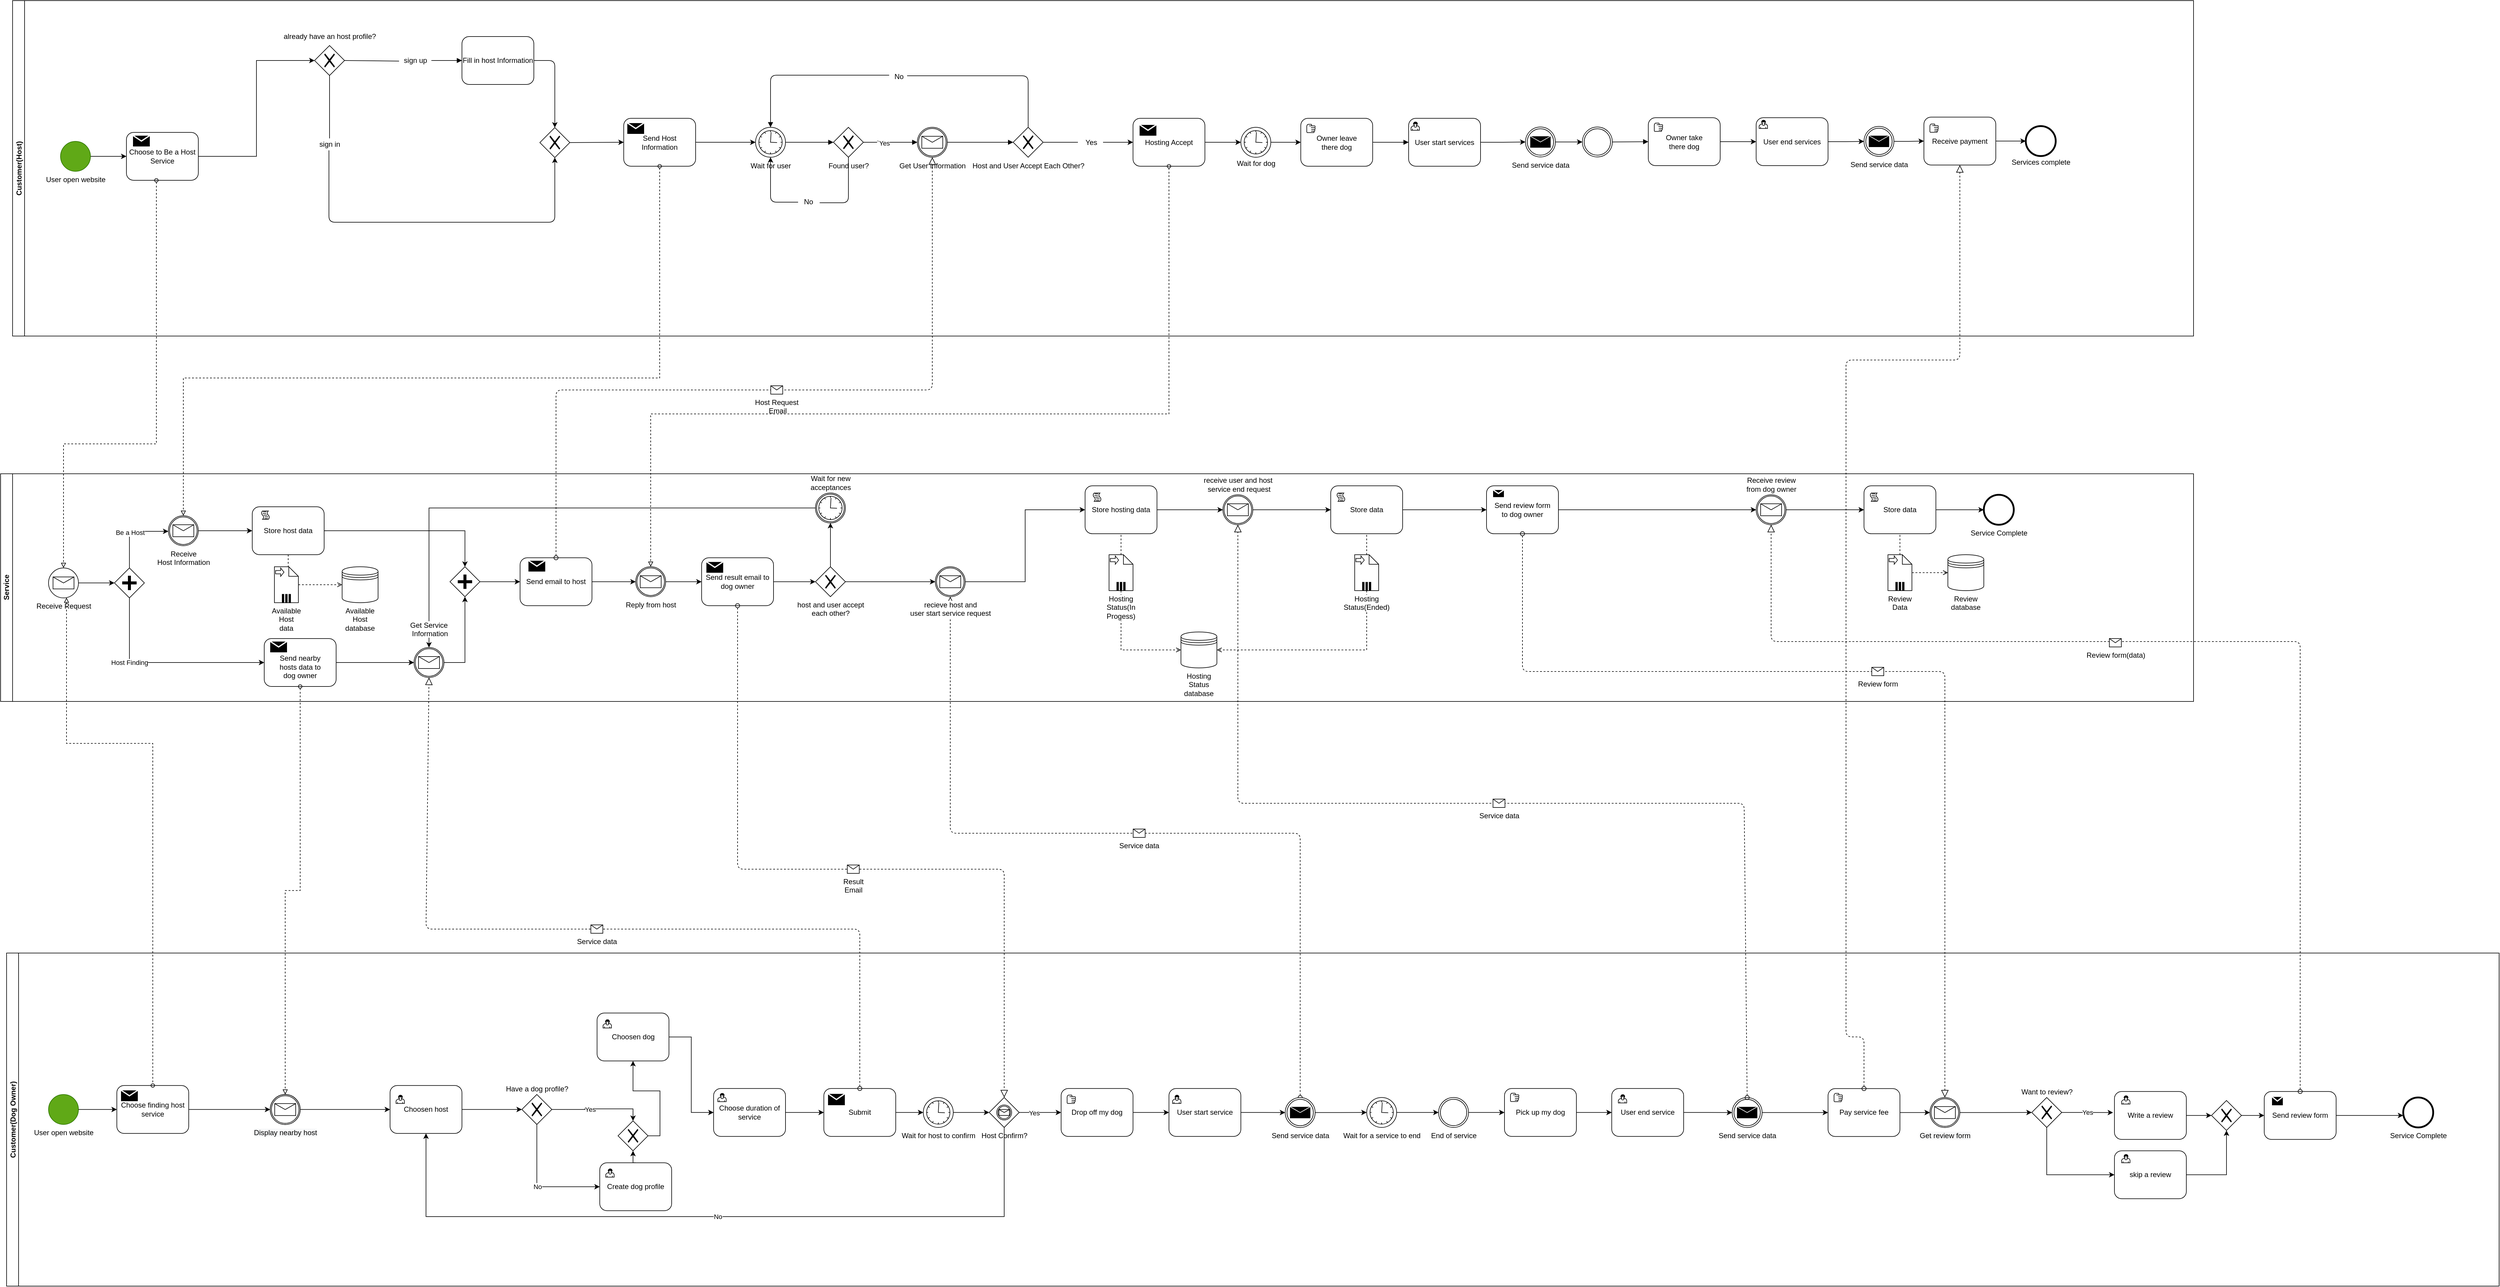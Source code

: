 <mxfile version="14.2.9" type="github">
  <diagram id="prtHgNgQTEPvFCAcTncT" name="Page-1">
    <mxGraphModel dx="1021" dy="2867" grid="1" gridSize="10" guides="1" tooltips="1" connect="1" arrows="1" fold="1" page="1" pageScale="1" pageWidth="1654" pageHeight="1169" math="0" shadow="0">
      <root>
        <mxCell id="0" />
        <mxCell id="1" parent="0" />
        <mxCell id="zRcpY7Li771tuFU87ufb-33" value="" style="startArrow=oval;startFill=0;startSize=7;endArrow=block;endFill=0;endSize=10;dashed=1;html=1;exitX=0.5;exitY=0;exitDx=0;exitDy=0;entryX=0.5;entryY=1;entryDx=0;entryDy=0;labelBackgroundColor=#ffffff;" edge="1" parent="1" source="zRcpY7Li771tuFU87ufb-11" target="unD61fQ7snLegaBzTk5--12">
          <mxGeometry relative="1" as="geometry">
            <mxPoint x="2300" y="-660" as="sourcePoint" />
            <mxPoint x="2400" y="-660" as="targetPoint" />
            <Array as="points">
              <mxPoint x="2329" y="-780" />
              <mxPoint x="1745" y="-780" />
            </Array>
          </mxGeometry>
        </mxCell>
        <mxCell id="zRcpY7Li771tuFU87ufb-34" value="Service data" style="shape=message;html=1;outlineConnect=0;labelPosition=center;verticalLabelPosition=bottom;align=center;verticalAlign=top;" vertex="1" parent="zRcpY7Li771tuFU87ufb-33">
          <mxGeometry width="20" height="14" relative="1" as="geometry">
            <mxPoint x="-10" y="-7" as="offset" />
          </mxGeometry>
        </mxCell>
        <mxCell id="unD61fQ7snLegaBzTk5--29" style="edgeStyle=orthogonalEdgeStyle;rounded=0;orthogonalLoop=1;jettySize=auto;html=1;entryX=0;entryY=0.5;entryDx=0;entryDy=0;" parent="1" source="unD61fQ7snLegaBzTk5--26" target="unD61fQ7snLegaBzTk5--37" edge="1">
          <mxGeometry relative="1" as="geometry">
            <mxPoint x="2930" y="-1320.0" as="targetPoint" />
          </mxGeometry>
        </mxCell>
        <mxCell id="unD61fQ7snLegaBzTk5--26" value="Send review form &lt;br&gt;to dog owner" style="shape=ext;rounded=1;html=1;whiteSpace=wrap;" parent="1" vertex="1">
          <mxGeometry x="2640" y="-1360" width="120" height="80" as="geometry" />
        </mxCell>
        <mxCell id="zWBF7Wv0CZKXbvyfvgMt-2" value="Customer(Dog Owner)" style="swimlane;startSize=20;horizontal=0;labelPosition=center;verticalLabelPosition=middle;align=center;verticalAlign=middle;" parent="1" vertex="1">
          <mxGeometry x="170" y="-580" width="4160" height="556" as="geometry" />
        </mxCell>
        <mxCell id="zWBF7Wv0CZKXbvyfvgMt-4" value="&lt;span style=&quot;&quot;&gt;User open website&lt;/span&gt;" style="shape=mxgraph.bpmn.shape;html=1;verticalLabelPosition=bottom;labelBackgroundColor=#FFFFFF;verticalAlign=top;align=center;perimeter=ellipsePerimeter;outlineConnect=0;outline=standard;symbol=general;fillColor=#60a917;strokeColor=#2D7600;" parent="zWBF7Wv0CZKXbvyfvgMt-2" vertex="1">
          <mxGeometry x="70" y="236.14" width="50" height="50" as="geometry" />
        </mxCell>
        <mxCell id="zWBF7Wv0CZKXbvyfvgMt-94" style="edgeStyle=orthogonalEdgeStyle;rounded=0;orthogonalLoop=1;jettySize=auto;html=1;startArrow=none;startFill=0;endArrow=block;endFill=1;entryX=0.5;entryY=0;entryDx=0;entryDy=0;" parent="zWBF7Wv0CZKXbvyfvgMt-2" edge="1">
          <mxGeometry relative="1" as="geometry">
            <mxPoint x="1545" y="35.0" as="targetPoint" />
            <Array as="points">
              <mxPoint x="2035" y="-70" />
              <mxPoint x="1545" y="-70" />
            </Array>
          </mxGeometry>
        </mxCell>
        <mxCell id="zWBF7Wv0CZKXbvyfvgMt-95" value="No" style="edgeLabel;html=1;align=center;verticalAlign=middle;resizable=0;points=[];" parent="zWBF7Wv0CZKXbvyfvgMt-94" connectable="0" vertex="1">
          <mxGeometry x="-0.203" y="3" relative="1" as="geometry">
            <mxPoint as="offset" />
          </mxGeometry>
        </mxCell>
        <mxCell id="zWBF7Wv0CZKXbvyfvgMt-184" style="edgeStyle=orthogonalEdgeStyle;rounded=0;orthogonalLoop=1;jettySize=auto;html=1;exitX=1;exitY=0.5;exitDx=0;exitDy=0;entryX=0;entryY=0.5;entryDx=0;entryDy=0;" parent="zWBF7Wv0CZKXbvyfvgMt-2" source="zWBF7Wv0CZKXbvyfvgMt-153" target="Tl_W29gyMfKL-6Gt1cae-114" edge="1">
          <mxGeometry relative="1" as="geometry">
            <mxPoint x="450" y="261.14" as="targetPoint" />
          </mxGeometry>
        </mxCell>
        <mxCell id="zWBF7Wv0CZKXbvyfvgMt-153" value="Choose finding host&lt;br&gt;service" style="shape=ext;rounded=1;html=1;whiteSpace=wrap;" parent="zWBF7Wv0CZKXbvyfvgMt-2" vertex="1">
          <mxGeometry x="184" y="221.14" width="120" height="80" as="geometry" />
        </mxCell>
        <mxCell id="zWBF7Wv0CZKXbvyfvgMt-151" style="edgeStyle=orthogonalEdgeStyle;rounded=0;orthogonalLoop=1;jettySize=auto;html=1;exitX=1;exitY=0.5;exitDx=0;exitDy=0;entryX=0;entryY=0.5;entryDx=0;entryDy=0;" parent="zWBF7Wv0CZKXbvyfvgMt-2" source="zWBF7Wv0CZKXbvyfvgMt-4" target="zWBF7Wv0CZKXbvyfvgMt-153" edge="1">
          <mxGeometry relative="1" as="geometry">
            <mxPoint x="170" y="266.64" as="targetPoint" />
          </mxGeometry>
        </mxCell>
        <mxCell id="zWBF7Wv0CZKXbvyfvgMt-163" style="edgeStyle=orthogonalEdgeStyle;rounded=0;orthogonalLoop=1;jettySize=auto;html=1;exitX=1;exitY=0.5;exitDx=0;exitDy=0;entryX=0;entryY=0.5;entryDx=0;entryDy=0;" parent="zWBF7Wv0CZKXbvyfvgMt-2" source="Tl_W29gyMfKL-6Gt1cae-114" target="zWBF7Wv0CZKXbvyfvgMt-155" edge="1">
          <mxGeometry relative="1" as="geometry">
            <mxPoint x="500" y="261.14" as="sourcePoint" />
          </mxGeometry>
        </mxCell>
        <mxCell id="zWBF7Wv0CZKXbvyfvgMt-164" style="edgeStyle=orthogonalEdgeStyle;rounded=0;orthogonalLoop=1;jettySize=auto;html=1;exitX=1;exitY=0.5;exitDx=0;exitDy=0;entryX=0;entryY=0.5;entryDx=0;entryDy=0;" parent="zWBF7Wv0CZKXbvyfvgMt-2" source="zWBF7Wv0CZKXbvyfvgMt-155" target="zWBF7Wv0CZKXbvyfvgMt-157" edge="1">
          <mxGeometry relative="1" as="geometry" />
        </mxCell>
        <mxCell id="zWBF7Wv0CZKXbvyfvgMt-155" value="Choosen host" style="shape=ext;rounded=1;html=1;whiteSpace=wrap;" parent="zWBF7Wv0CZKXbvyfvgMt-2" vertex="1">
          <mxGeometry x="640" y="221.14" width="120" height="80" as="geometry" />
        </mxCell>
        <mxCell id="zWBF7Wv0CZKXbvyfvgMt-157" value="Have a dog profile?" style="shape=mxgraph.bpmn.shape;html=1;verticalLabelPosition=top;labelBackgroundColor=#ffffff;verticalAlign=bottom;align=center;perimeter=rhombusPerimeter;background=gateway;outlineConnect=0;outline=none;symbol=exclusiveGw;labelPosition=center;" parent="zWBF7Wv0CZKXbvyfvgMt-2" vertex="1">
          <mxGeometry x="860" y="236.14" width="50" height="50" as="geometry" />
        </mxCell>
        <mxCell id="zWBF7Wv0CZKXbvyfvgMt-205" style="edgeStyle=orthogonalEdgeStyle;rounded=0;orthogonalLoop=1;jettySize=auto;html=1;exitX=0.5;exitY=0;exitDx=0;exitDy=0;entryX=0.5;entryY=1;entryDx=0;entryDy=0;" parent="zWBF7Wv0CZKXbvyfvgMt-2" source="zWBF7Wv0CZKXbvyfvgMt-158" target="zWBF7Wv0CZKXbvyfvgMt-204" edge="1">
          <mxGeometry relative="1" as="geometry" />
        </mxCell>
        <mxCell id="zWBF7Wv0CZKXbvyfvgMt-158" value="Create dog profile" style="shape=ext;rounded=1;html=1;whiteSpace=wrap;" parent="zWBF7Wv0CZKXbvyfvgMt-2" vertex="1">
          <mxGeometry x="990" y="350.14" width="120" height="80" as="geometry" />
        </mxCell>
        <mxCell id="zWBF7Wv0CZKXbvyfvgMt-159" value="No" style="edgeStyle=orthogonalEdgeStyle;rounded=0;orthogonalLoop=1;jettySize=auto;html=1;exitX=0.5;exitY=1;exitDx=0;exitDy=0;entryX=0;entryY=0.5;entryDx=0;entryDy=0;" parent="zWBF7Wv0CZKXbvyfvgMt-2" source="zWBF7Wv0CZKXbvyfvgMt-157" target="zWBF7Wv0CZKXbvyfvgMt-158" edge="1">
          <mxGeometry relative="1" as="geometry">
            <mxPoint x="885.471" y="390.14" as="targetPoint" />
          </mxGeometry>
        </mxCell>
        <mxCell id="zWBF7Wv0CZKXbvyfvgMt-183" style="edgeStyle=orthogonalEdgeStyle;rounded=0;orthogonalLoop=1;jettySize=auto;html=1;exitX=1;exitY=0.5;exitDx=0;exitDy=0;entryX=0;entryY=0.5;entryDx=0;entryDy=0;" parent="zWBF7Wv0CZKXbvyfvgMt-2" source="zWBF7Wv0CZKXbvyfvgMt-165" target="zWBF7Wv0CZKXbvyfvgMt-181" edge="1">
          <mxGeometry relative="1" as="geometry" />
        </mxCell>
        <mxCell id="zWBF7Wv0CZKXbvyfvgMt-165" value="Choose duration of service" style="shape=ext;rounded=1;html=1;whiteSpace=wrap;" parent="zWBF7Wv0CZKXbvyfvgMt-2" vertex="1">
          <mxGeometry x="1180" y="226.14" width="120" height="80" as="geometry" />
        </mxCell>
        <mxCell id="zWBF7Wv0CZKXbvyfvgMt-160" style="edgeStyle=orthogonalEdgeStyle;rounded=0;orthogonalLoop=1;jettySize=auto;html=1;exitX=1;exitY=0.5;exitDx=0;exitDy=0;entryX=0.5;entryY=0;entryDx=0;entryDy=0;" parent="zWBF7Wv0CZKXbvyfvgMt-2" source="zWBF7Wv0CZKXbvyfvgMt-157" target="zWBF7Wv0CZKXbvyfvgMt-204" edge="1">
          <mxGeometry relative="1" as="geometry">
            <mxPoint x="1050" y="266.14" as="targetPoint" />
          </mxGeometry>
        </mxCell>
        <mxCell id="zWBF7Wv0CZKXbvyfvgMt-161" value="Yes" style="edgeLabel;html=1;align=center;verticalAlign=middle;resizable=0;points=[];" parent="zWBF7Wv0CZKXbvyfvgMt-160" connectable="0" vertex="1">
          <mxGeometry x="-0.167" y="-1" relative="1" as="geometry">
            <mxPoint as="offset" />
          </mxGeometry>
        </mxCell>
        <mxCell id="zWBF7Wv0CZKXbvyfvgMt-170" style="edgeStyle=orthogonalEdgeStyle;rounded=0;orthogonalLoop=1;jettySize=auto;html=1;exitX=1;exitY=0.5;exitDx=0;exitDy=0;entryX=0;entryY=0.5;entryDx=0;entryDy=0;" parent="zWBF7Wv0CZKXbvyfvgMt-2" source="zWBF7Wv0CZKXbvyfvgMt-167" target="zWBF7Wv0CZKXbvyfvgMt-172" edge="1">
          <mxGeometry relative="1" as="geometry">
            <mxPoint x="1430.0" y="267.14" as="targetPoint" />
          </mxGeometry>
        </mxCell>
        <mxCell id="zWBF7Wv0CZKXbvyfvgMt-167" value="Wait for host to confirm" style="shape=mxgraph.bpmn.shape;html=1;verticalLabelPosition=bottom;labelBackgroundColor=#ffffff;verticalAlign=top;align=center;perimeter=ellipsePerimeter;outlineConnect=0;outline=standard;symbol=timer;" parent="zWBF7Wv0CZKXbvyfvgMt-2" vertex="1">
          <mxGeometry x="1530" y="241.14" width="50" height="50" as="geometry" />
        </mxCell>
        <mxCell id="zWBF7Wv0CZKXbvyfvgMt-172" value="Host Confirm?" style="shape=mxgraph.bpmn.shape;html=1;verticalLabelPosition=bottom;labelBackgroundColor=#ffffff;verticalAlign=top;align=center;perimeter=rhombusPerimeter;background=gateway;outlineConnect=0;outline=catching;symbol=message;labelPosition=center;" parent="zWBF7Wv0CZKXbvyfvgMt-2" vertex="1">
          <mxGeometry x="1640" y="241.14" width="50" height="50" as="geometry" />
        </mxCell>
        <mxCell id="zWBF7Wv0CZKXbvyfvgMt-173" value="No" style="edgeStyle=orthogonalEdgeStyle;rounded=0;orthogonalLoop=1;jettySize=auto;html=1;exitX=0.5;exitY=1;exitDx=0;exitDy=0;entryX=0.5;entryY=1;entryDx=0;entryDy=0;" parent="zWBF7Wv0CZKXbvyfvgMt-2" source="zWBF7Wv0CZKXbvyfvgMt-172" target="zWBF7Wv0CZKXbvyfvgMt-155" edge="1">
          <mxGeometry relative="1" as="geometry">
            <mxPoint x="1475" y="440.14" as="targetPoint" />
            <Array as="points">
              <mxPoint x="1665" y="440" />
              <mxPoint x="700" y="440" />
            </Array>
          </mxGeometry>
        </mxCell>
        <mxCell id="zWBF7Wv0CZKXbvyfvgMt-195" style="edgeStyle=orthogonalEdgeStyle;rounded=0;orthogonalLoop=1;jettySize=auto;html=1;exitX=1;exitY=0.5;exitDx=0;exitDy=0;entryX=0;entryY=0.5;entryDx=0;entryDy=0;" parent="zWBF7Wv0CZKXbvyfvgMt-2" source="zWBF7Wv0CZKXbvyfvgMt-176" target="zWBF7Wv0CZKXbvyfvgMt-194" edge="1">
          <mxGeometry relative="1" as="geometry" />
        </mxCell>
        <mxCell id="zWBF7Wv0CZKXbvyfvgMt-176" value="Drop off my dog" style="shape=ext;rounded=1;html=1;whiteSpace=wrap;" parent="zWBF7Wv0CZKXbvyfvgMt-2" vertex="1">
          <mxGeometry x="1760" y="226.14" width="120" height="80" as="geometry" />
        </mxCell>
        <mxCell id="zWBF7Wv0CZKXbvyfvgMt-174" style="edgeStyle=orthogonalEdgeStyle;rounded=0;orthogonalLoop=1;jettySize=auto;html=1;exitX=1;exitY=0.5;exitDx=0;exitDy=0;entryX=0;entryY=0.5;entryDx=0;entryDy=0;" parent="zWBF7Wv0CZKXbvyfvgMt-2" source="zWBF7Wv0CZKXbvyfvgMt-172" target="zWBF7Wv0CZKXbvyfvgMt-176" edge="1">
          <mxGeometry relative="1" as="geometry">
            <mxPoint x="1600" y="266.14" as="targetPoint" />
          </mxGeometry>
        </mxCell>
        <mxCell id="zWBF7Wv0CZKXbvyfvgMt-175" value="Yes" style="edgeLabel;html=1;align=center;verticalAlign=middle;resizable=0;points=[];" parent="zWBF7Wv0CZKXbvyfvgMt-174" connectable="0" vertex="1">
          <mxGeometry x="-0.28" y="-1" relative="1" as="geometry">
            <mxPoint as="offset" />
          </mxGeometry>
        </mxCell>
        <mxCell id="zWBF7Wv0CZKXbvyfvgMt-177" value="" style="shape=mxgraph.bpmn.manual_task;html=1;outlineConnect=0;" parent="zWBF7Wv0CZKXbvyfvgMt-2" vertex="1">
          <mxGeometry x="1770" y="237.14" width="14" height="14" as="geometry" />
        </mxCell>
        <mxCell id="zWBF7Wv0CZKXbvyfvgMt-180" style="edgeStyle=orthogonalEdgeStyle;rounded=0;orthogonalLoop=1;jettySize=auto;html=1;exitX=1;exitY=0.5;exitDx=0;exitDy=0;entryX=0;entryY=0.5;entryDx=0;entryDy=0;" parent="zWBF7Wv0CZKXbvyfvgMt-2" source="zWBF7Wv0CZKXbvyfvgMt-179" target="zWBF7Wv0CZKXbvyfvgMt-165" edge="1">
          <mxGeometry relative="1" as="geometry" />
        </mxCell>
        <mxCell id="zWBF7Wv0CZKXbvyfvgMt-179" value="Choosen dog" style="shape=ext;rounded=1;html=1;whiteSpace=wrap;" parent="zWBF7Wv0CZKXbvyfvgMt-2" vertex="1">
          <mxGeometry x="985.5" y="100.14" width="120" height="80" as="geometry" />
        </mxCell>
        <mxCell id="zWBF7Wv0CZKXbvyfvgMt-182" style="edgeStyle=orthogonalEdgeStyle;rounded=0;orthogonalLoop=1;jettySize=auto;html=1;exitX=1;exitY=0.5;exitDx=0;exitDy=0;entryX=0;entryY=0.5;entryDx=0;entryDy=0;" parent="zWBF7Wv0CZKXbvyfvgMt-2" source="zWBF7Wv0CZKXbvyfvgMt-181" target="zWBF7Wv0CZKXbvyfvgMt-167" edge="1">
          <mxGeometry relative="1" as="geometry" />
        </mxCell>
        <mxCell id="zWBF7Wv0CZKXbvyfvgMt-181" value="Submit" style="shape=ext;rounded=1;html=1;whiteSpace=wrap;" parent="zWBF7Wv0CZKXbvyfvgMt-2" vertex="1">
          <mxGeometry x="1364" y="226.14" width="120" height="80" as="geometry" />
        </mxCell>
        <mxCell id="zWBF7Wv0CZKXbvyfvgMt-187" value="" style="shape=mxgraph.bpmn.user_task;html=1;outlineConnect=0;" parent="zWBF7Wv0CZKXbvyfvgMt-2" vertex="1">
          <mxGeometry x="650" y="237.14" width="14" height="14" as="geometry" />
        </mxCell>
        <mxCell id="zWBF7Wv0CZKXbvyfvgMt-188" value="" style="shape=mxgraph.bpmn.user_task;html=1;outlineConnect=0;" parent="zWBF7Wv0CZKXbvyfvgMt-2" vertex="1">
          <mxGeometry x="995.5" y="111.14" width="14" height="14" as="geometry" />
        </mxCell>
        <mxCell id="zWBF7Wv0CZKXbvyfvgMt-189" value="" style="shape=mxgraph.bpmn.user_task;html=1;outlineConnect=0;" parent="zWBF7Wv0CZKXbvyfvgMt-2" vertex="1">
          <mxGeometry x="1000" y="360.14" width="14" height="14" as="geometry" />
        </mxCell>
        <mxCell id="zWBF7Wv0CZKXbvyfvgMt-190" value="" style="shape=mxgraph.bpmn.user_task;html=1;outlineConnect=0;" parent="zWBF7Wv0CZKXbvyfvgMt-2" vertex="1">
          <mxGeometry x="1187" y="234.14" width="14" height="14" as="geometry" />
        </mxCell>
        <mxCell id="zWBF7Wv0CZKXbvyfvgMt-193" value="" style="shape=message;whiteSpace=wrap;html=1;outlineConnect=0;fillColor=#000000;strokeColor=#ffffff;strokeWidth=2;" parent="zWBF7Wv0CZKXbvyfvgMt-2" vertex="1">
          <mxGeometry x="1370" y="234.14" width="30" height="20.86" as="geometry" />
        </mxCell>
        <mxCell id="zWBF7Wv0CZKXbvyfvgMt-211" style="edgeStyle=orthogonalEdgeStyle;rounded=0;orthogonalLoop=1;jettySize=auto;html=1;exitX=1;exitY=0.5;exitDx=0;exitDy=0;entryX=0;entryY=0.5;entryDx=0;entryDy=0;" parent="zWBF7Wv0CZKXbvyfvgMt-2" source="zWBF7Wv0CZKXbvyfvgMt-194" target="zRcpY7Li771tuFU87ufb-11" edge="1">
          <mxGeometry relative="1" as="geometry">
            <mxPoint x="2100" y="266.14" as="targetPoint" />
          </mxGeometry>
        </mxCell>
        <mxCell id="zWBF7Wv0CZKXbvyfvgMt-194" value="User start service" style="shape=ext;rounded=1;html=1;whiteSpace=wrap;" parent="zWBF7Wv0CZKXbvyfvgMt-2" vertex="1">
          <mxGeometry x="1940" y="226.14" width="120" height="80" as="geometry" />
        </mxCell>
        <mxCell id="zWBF7Wv0CZKXbvyfvgMt-196" value="" style="shape=mxgraph.bpmn.user_task;html=1;outlineConnect=0;" parent="zWBF7Wv0CZKXbvyfvgMt-2" vertex="1">
          <mxGeometry x="1946" y="237.14" width="14" height="14" as="geometry" />
        </mxCell>
        <mxCell id="zWBF7Wv0CZKXbvyfvgMt-202" style="edgeStyle=orthogonalEdgeStyle;rounded=0;orthogonalLoop=1;jettySize=auto;html=1;exitX=1;exitY=0.5;exitDx=0;exitDy=0;entryX=0;entryY=0.5;entryDx=0;entryDy=0;" parent="zWBF7Wv0CZKXbvyfvgMt-2" source="zWBF7Wv0CZKXbvyfvgMt-197" target="zWBF7Wv0CZKXbvyfvgMt-201" edge="1">
          <mxGeometry relative="1" as="geometry" />
        </mxCell>
        <mxCell id="zWBF7Wv0CZKXbvyfvgMt-197" value="Wait for a service to end" style="shape=mxgraph.bpmn.shape;html=1;verticalLabelPosition=bottom;labelBackgroundColor=#ffffff;verticalAlign=top;align=center;perimeter=ellipsePerimeter;outlineConnect=0;outline=standard;symbol=timer;" parent="zWBF7Wv0CZKXbvyfvgMt-2" vertex="1">
          <mxGeometry x="2270" y="241.14" width="50" height="50" as="geometry" />
        </mxCell>
        <mxCell id="zRcpY7Li771tuFU87ufb-5" style="edgeStyle=orthogonalEdgeStyle;rounded=0;orthogonalLoop=1;jettySize=auto;html=1;exitX=1;exitY=0.5;exitDx=0;exitDy=0;entryX=0;entryY=0.5;entryDx=0;entryDy=0;" edge="1" parent="zWBF7Wv0CZKXbvyfvgMt-2" source="zWBF7Wv0CZKXbvyfvgMt-199" target="zRcpY7Li771tuFU87ufb-12">
          <mxGeometry relative="1" as="geometry">
            <mxPoint x="2840" y="266.14" as="targetPoint" />
          </mxGeometry>
        </mxCell>
        <mxCell id="zWBF7Wv0CZKXbvyfvgMt-199" value="User end service" style="shape=ext;rounded=1;html=1;whiteSpace=wrap;" parent="zWBF7Wv0CZKXbvyfvgMt-2" vertex="1">
          <mxGeometry x="2679" y="226.14" width="120" height="80" as="geometry" />
        </mxCell>
        <mxCell id="zWBF7Wv0CZKXbvyfvgMt-200" value="" style="shape=mxgraph.bpmn.user_task;html=1;outlineConnect=0;" parent="zWBF7Wv0CZKXbvyfvgMt-2" vertex="1">
          <mxGeometry x="2690" y="236.28" width="14" height="14" as="geometry" />
        </mxCell>
        <mxCell id="zWBF7Wv0CZKXbvyfvgMt-239" style="edgeStyle=orthogonalEdgeStyle;rounded=0;orthogonalLoop=1;jettySize=auto;html=1;exitX=1;exitY=0.5;exitDx=0;exitDy=0;entryX=0;entryY=0.5;entryDx=0;entryDy=0;" parent="zWBF7Wv0CZKXbvyfvgMt-2" source="zWBF7Wv0CZKXbvyfvgMt-201" target="zWBF7Wv0CZKXbvyfvgMt-237" edge="1">
          <mxGeometry relative="1" as="geometry" />
        </mxCell>
        <mxCell id="zWBF7Wv0CZKXbvyfvgMt-201" value="End of service" style="shape=mxgraph.bpmn.shape;html=1;verticalLabelPosition=bottom;labelBackgroundColor=#ffffff;verticalAlign=top;align=center;perimeter=ellipsePerimeter;outlineConnect=0;outline=throwing;symbol=general;" parent="zWBF7Wv0CZKXbvyfvgMt-2" vertex="1">
          <mxGeometry x="2390" y="241.14" width="50" height="50" as="geometry" />
        </mxCell>
        <mxCell id="zWBF7Wv0CZKXbvyfvgMt-204" value="" style="shape=mxgraph.bpmn.shape;html=1;verticalLabelPosition=bottom;labelBackgroundColor=#ffffff;verticalAlign=top;align=center;perimeter=rhombusPerimeter;background=gateway;outlineConnect=0;outline=none;symbol=exclusiveGw;" parent="zWBF7Wv0CZKXbvyfvgMt-2" vertex="1">
          <mxGeometry x="1020.5" y="280.14" width="50" height="50" as="geometry" />
        </mxCell>
        <mxCell id="zWBF7Wv0CZKXbvyfvgMt-206" style="edgeStyle=orthogonalEdgeStyle;rounded=0;orthogonalLoop=1;jettySize=auto;html=1;exitX=1;exitY=0.5;exitDx=0;exitDy=0;entryX=0.5;entryY=1;entryDx=0;entryDy=0;" parent="zWBF7Wv0CZKXbvyfvgMt-2" source="zWBF7Wv0CZKXbvyfvgMt-204" target="zWBF7Wv0CZKXbvyfvgMt-179" edge="1">
          <mxGeometry relative="1" as="geometry">
            <mxPoint x="1046" y="190.14" as="targetPoint" />
          </mxGeometry>
        </mxCell>
        <mxCell id="zWBF7Wv0CZKXbvyfvgMt-219" style="edgeStyle=orthogonalEdgeStyle;rounded=0;orthogonalLoop=1;jettySize=auto;html=1;exitX=1;exitY=0.5;exitDx=0;exitDy=0;entryX=0;entryY=0.5;entryDx=0;entryDy=0;" parent="zWBF7Wv0CZKXbvyfvgMt-2" source="zWBF7Wv0CZKXbvyfvgMt-207" target="Tl_W29gyMfKL-6Gt1cae-115" edge="1">
          <mxGeometry relative="1" as="geometry">
            <mxPoint x="3030" y="266" as="targetPoint" />
          </mxGeometry>
        </mxCell>
        <mxCell id="zWBF7Wv0CZKXbvyfvgMt-207" value="Pay service fee" style="shape=ext;rounded=1;html=1;whiteSpace=wrap;" parent="zWBF7Wv0CZKXbvyfvgMt-2" vertex="1">
          <mxGeometry x="3040" y="226.28" width="120" height="80" as="geometry" />
        </mxCell>
        <mxCell id="zWBF7Wv0CZKXbvyfvgMt-209" value="" style="shape=mxgraph.bpmn.manual_task;html=1;outlineConnect=0;" parent="zWBF7Wv0CZKXbvyfvgMt-2" vertex="1">
          <mxGeometry x="3050" y="234.28" width="14" height="14" as="geometry" />
        </mxCell>
        <mxCell id="zWBF7Wv0CZKXbvyfvgMt-212" style="edgeStyle=orthogonalEdgeStyle;rounded=0;orthogonalLoop=1;jettySize=auto;html=1;exitX=1;exitY=0.5;exitDx=0;exitDy=0;entryX=0;entryY=0.5;entryDx=0;entryDy=0;" parent="zWBF7Wv0CZKXbvyfvgMt-2" source="zRcpY7Li771tuFU87ufb-11" target="zWBF7Wv0CZKXbvyfvgMt-197" edge="1">
          <mxGeometry relative="1" as="geometry">
            <mxPoint x="2220" y="266.14" as="sourcePoint" />
          </mxGeometry>
        </mxCell>
        <mxCell id="zWBF7Wv0CZKXbvyfvgMt-224" style="edgeStyle=orthogonalEdgeStyle;rounded=0;orthogonalLoop=1;jettySize=auto;html=1;exitX=1;exitY=0.5;exitDx=0;exitDy=0;entryX=0;entryY=0.5;entryDx=0;entryDy=0;" parent="zWBF7Wv0CZKXbvyfvgMt-2" source="Tl_W29gyMfKL-6Gt1cae-115" target="zWBF7Wv0CZKXbvyfvgMt-223" edge="1">
          <mxGeometry relative="1" as="geometry">
            <mxPoint x="3150" y="266" as="sourcePoint" />
          </mxGeometry>
        </mxCell>
        <mxCell id="UqbvAmdc36Q0mgXbzvY8-67" style="edgeStyle=orthogonalEdgeStyle;rounded=0;orthogonalLoop=1;jettySize=auto;html=1;entryX=0;entryY=0.5;entryDx=0;entryDy=0;labelBackgroundColor=#ffffff;startArrow=none;startFill=0;endArrow=classic;endFill=1;fontColor=#000000;" edge="1" parent="zWBF7Wv0CZKXbvyfvgMt-2" source="zWBF7Wv0CZKXbvyfvgMt-223" target="UqbvAmdc36Q0mgXbzvY8-65">
          <mxGeometry relative="1" as="geometry">
            <Array as="points">
              <mxPoint x="3405" y="370" />
            </Array>
          </mxGeometry>
        </mxCell>
        <mxCell id="zWBF7Wv0CZKXbvyfvgMt-223" value="Want to review?" style="shape=mxgraph.bpmn.shape;html=1;verticalLabelPosition=top;labelBackgroundColor=#ffffff;verticalAlign=bottom;align=center;perimeter=rhombusPerimeter;background=gateway;outlineConnect=0;outline=none;symbol=exclusiveGw;labelPosition=center;" parent="zWBF7Wv0CZKXbvyfvgMt-2" vertex="1">
          <mxGeometry x="3380" y="241.14" width="50" height="50" as="geometry" />
        </mxCell>
        <mxCell id="zWBF7Wv0CZKXbvyfvgMt-231" style="edgeStyle=orthogonalEdgeStyle;rounded=0;orthogonalLoop=1;jettySize=auto;html=1;exitX=1;exitY=0.5;exitDx=0;exitDy=0;entryX=0;entryY=0.5;entryDx=0;entryDy=0;" parent="zWBF7Wv0CZKXbvyfvgMt-2" source="zWBF7Wv0CZKXbvyfvgMt-228" target="Tl_W29gyMfKL-6Gt1cae-110" edge="1">
          <mxGeometry relative="1" as="geometry">
            <mxPoint x="3680" y="271.14" as="targetPoint" />
          </mxGeometry>
        </mxCell>
        <mxCell id="zWBF7Wv0CZKXbvyfvgMt-228" value="Write a review" style="shape=ext;rounded=1;html=1;whiteSpace=wrap;" parent="zWBF7Wv0CZKXbvyfvgMt-2" vertex="1">
          <mxGeometry x="3518" y="231.14" width="120" height="80" as="geometry" />
        </mxCell>
        <mxCell id="zWBF7Wv0CZKXbvyfvgMt-227" value="Yes" style="edgeStyle=orthogonalEdgeStyle;rounded=0;orthogonalLoop=1;jettySize=auto;html=1;exitX=1;exitY=0.5;exitDx=0;exitDy=0;entryX=-0.019;entryY=0.44;entryDx=0;entryDy=0;entryPerimeter=0;" parent="zWBF7Wv0CZKXbvyfvgMt-2" source="zWBF7Wv0CZKXbvyfvgMt-223" target="zWBF7Wv0CZKXbvyfvgMt-228" edge="1">
          <mxGeometry relative="1" as="geometry">
            <mxPoint x="3510" y="266.14" as="targetPoint" />
          </mxGeometry>
        </mxCell>
        <mxCell id="zWBF7Wv0CZKXbvyfvgMt-229" value="" style="shape=mxgraph.bpmn.user_task;html=1;outlineConnect=0;" parent="zWBF7Wv0CZKXbvyfvgMt-2" vertex="1">
          <mxGeometry x="3530" y="238.14" width="14" height="14" as="geometry" />
        </mxCell>
        <mxCell id="zWBF7Wv0CZKXbvyfvgMt-233" value="Service Complete" style="shape=mxgraph.bpmn.shape;html=1;verticalLabelPosition=bottom;labelBackgroundColor=#ffffff;verticalAlign=top;align=center;perimeter=ellipsePerimeter;outlineConnect=0;outline=end;symbol=general;" parent="zWBF7Wv0CZKXbvyfvgMt-2" vertex="1">
          <mxGeometry x="4000" y="241.14" width="50" height="50" as="geometry" />
        </mxCell>
        <mxCell id="zWBF7Wv0CZKXbvyfvgMt-236" style="edgeStyle=orthogonalEdgeStyle;rounded=0;orthogonalLoop=1;jettySize=auto;html=1;exitX=1;exitY=0.5;exitDx=0;exitDy=0;" parent="zWBF7Wv0CZKXbvyfvgMt-2" source="Tl_W29gyMfKL-6Gt1cae-108" edge="1">
          <mxGeometry relative="1" as="geometry">
            <mxPoint x="3900" y="271.14" as="sourcePoint" />
            <mxPoint x="4000" y="271.14" as="targetPoint" />
          </mxGeometry>
        </mxCell>
        <mxCell id="Tl_W29gyMfKL-6Gt1cae-108" value="Send review form" style="shape=ext;rounded=1;html=1;whiteSpace=wrap;" parent="zWBF7Wv0CZKXbvyfvgMt-2" vertex="1">
          <mxGeometry x="3768" y="231.14" width="120" height="80" as="geometry" />
        </mxCell>
        <mxCell id="Tl_W29gyMfKL-6Gt1cae-109" value="" style="shape=message;whiteSpace=wrap;html=1;outlineConnect=0;fillColor=#000000;strokeColor=#ffffff;strokeWidth=2;" parent="zWBF7Wv0CZKXbvyfvgMt-2" vertex="1">
          <mxGeometry x="3780" y="239.14" width="20" height="16" as="geometry" />
        </mxCell>
        <mxCell id="Tl_W29gyMfKL-6Gt1cae-111" style="edgeStyle=orthogonalEdgeStyle;rounded=0;orthogonalLoop=1;jettySize=auto;html=1;entryX=0;entryY=0.5;entryDx=0;entryDy=0;" parent="zWBF7Wv0CZKXbvyfvgMt-2" source="Tl_W29gyMfKL-6Gt1cae-110" target="Tl_W29gyMfKL-6Gt1cae-108" edge="1">
          <mxGeometry relative="1" as="geometry" />
        </mxCell>
        <mxCell id="Tl_W29gyMfKL-6Gt1cae-110" value="" style="shape=mxgraph.bpmn.shape;html=1;verticalLabelPosition=bottom;labelBackgroundColor=#ffffff;verticalAlign=top;align=center;perimeter=rhombusPerimeter;background=gateway;outlineConnect=0;outline=none;symbol=exclusiveGw;" parent="zWBF7Wv0CZKXbvyfvgMt-2" vertex="1">
          <mxGeometry x="3680" y="246.14" width="50" height="50" as="geometry" />
        </mxCell>
        <mxCell id="Tl_W29gyMfKL-6Gt1cae-114" value="&lt;span style=&quot;background-color: rgb(248 , 249 , 250)&quot;&gt;Display nearby host&lt;/span&gt;" style="shape=mxgraph.bpmn.shape;html=1;verticalLabelPosition=bottom;labelBackgroundColor=#ffffff;verticalAlign=top;align=center;perimeter=ellipsePerimeter;outlineConnect=0;outline=catching;symbol=message;" parent="zWBF7Wv0CZKXbvyfvgMt-2" vertex="1">
          <mxGeometry x="440" y="236.14" width="50" height="50" as="geometry" />
        </mxCell>
        <mxCell id="zWBF7Wv0CZKXbvyfvgMt-238" style="edgeStyle=orthogonalEdgeStyle;rounded=0;orthogonalLoop=1;jettySize=auto;html=1;exitX=1;exitY=0.5;exitDx=0;exitDy=0;entryX=0;entryY=0.5;entryDx=0;entryDy=0;" parent="zWBF7Wv0CZKXbvyfvgMt-2" source="zWBF7Wv0CZKXbvyfvgMt-237" target="zWBF7Wv0CZKXbvyfvgMt-199" edge="1">
          <mxGeometry relative="1" as="geometry" />
        </mxCell>
        <mxCell id="Tl_W29gyMfKL-6Gt1cae-115" value="&lt;span style=&quot;background-color: rgb(248 , 249 , 250)&quot;&gt;Get review form&lt;/span&gt;" style="shape=mxgraph.bpmn.shape;html=1;verticalLabelPosition=bottom;labelBackgroundColor=#ffffff;verticalAlign=top;align=center;perimeter=ellipsePerimeter;outlineConnect=0;outline=catching;symbol=message;" parent="zWBF7Wv0CZKXbvyfvgMt-2" vertex="1">
          <mxGeometry x="3210" y="241.28" width="50" height="50" as="geometry" />
        </mxCell>
        <mxCell id="zWBF7Wv0CZKXbvyfvgMt-237" value="Pick up my dog" style="shape=ext;rounded=1;html=1;whiteSpace=wrap;" parent="zWBF7Wv0CZKXbvyfvgMt-2" vertex="1">
          <mxGeometry x="2500" y="226.14" width="120" height="80" as="geometry" />
        </mxCell>
        <mxCell id="zWBF7Wv0CZKXbvyfvgMt-240" value="" style="shape=mxgraph.bpmn.manual_task;html=1;outlineConnect=0;" parent="zWBF7Wv0CZKXbvyfvgMt-2" vertex="1">
          <mxGeometry x="2510" y="234" width="14" height="14" as="geometry" />
        </mxCell>
        <mxCell id="zWBF7Wv0CZKXbvyfvgMt-241" value="" style="shape=mxgraph.bpmn.shape;html=1;verticalLabelPosition=bottom;labelBackgroundColor=#ffffff;verticalAlign=top;align=center;perimeter=ellipsePerimeter;outlineConnect=0;outline=catching;symbol=message;" parent="zWBF7Wv0CZKXbvyfvgMt-2" vertex="1">
          <mxGeometry x="440" y="236.28" width="50" height="50" as="geometry" />
        </mxCell>
        <mxCell id="zRcpY7Li771tuFU87ufb-6" style="edgeStyle=orthogonalEdgeStyle;rounded=0;orthogonalLoop=1;jettySize=auto;html=1;exitX=1;exitY=0.5;exitDx=0;exitDy=0;entryX=0;entryY=0.5;entryDx=0;entryDy=0;" edge="1" parent="zWBF7Wv0CZKXbvyfvgMt-2" source="zRcpY7Li771tuFU87ufb-12" target="zWBF7Wv0CZKXbvyfvgMt-207">
          <mxGeometry relative="1" as="geometry">
            <mxPoint x="2960" y="266.14" as="sourcePoint" />
          </mxGeometry>
        </mxCell>
        <mxCell id="zRcpY7Li771tuFU87ufb-11" value="Send service data" style="shape=mxgraph.bpmn.shape;html=1;verticalLabelPosition=bottom;labelBackgroundColor=#ffffff;verticalAlign=top;align=center;perimeter=ellipsePerimeter;outlineConnect=0;outline=throwing;symbol=message;" vertex="1" parent="zWBF7Wv0CZKXbvyfvgMt-2">
          <mxGeometry x="2134" y="241.28" width="50" height="50" as="geometry" />
        </mxCell>
        <mxCell id="zRcpY7Li771tuFU87ufb-12" value="Send service data" style="shape=mxgraph.bpmn.shape;html=1;verticalLabelPosition=bottom;labelBackgroundColor=#ffffff;verticalAlign=top;align=center;perimeter=ellipsePerimeter;outlineConnect=0;outline=throwing;symbol=message;" vertex="1" parent="zWBF7Wv0CZKXbvyfvgMt-2">
          <mxGeometry x="2880" y="241.28" width="50" height="50" as="geometry" />
        </mxCell>
        <mxCell id="VKCCu-0WdhhLnYyVL-dP-5" value="" style="shape=message;whiteSpace=wrap;html=1;outlineConnect=0;fillColor=#000000;strokeColor=#ffffff;strokeWidth=2;" vertex="1" parent="zWBF7Wv0CZKXbvyfvgMt-2">
          <mxGeometry x="190" y="228.28" width="30" height="20" as="geometry" />
        </mxCell>
        <mxCell id="UqbvAmdc36Q0mgXbzvY8-68" style="edgeStyle=orthogonalEdgeStyle;rounded=0;orthogonalLoop=1;jettySize=auto;html=1;entryX=0.5;entryY=1;entryDx=0;entryDy=0;labelBackgroundColor=#ffffff;startArrow=none;startFill=0;endArrow=classic;endFill=1;fontColor=#000000;" edge="1" parent="zWBF7Wv0CZKXbvyfvgMt-2" source="UqbvAmdc36Q0mgXbzvY8-65" target="Tl_W29gyMfKL-6Gt1cae-110">
          <mxGeometry relative="1" as="geometry" />
        </mxCell>
        <mxCell id="UqbvAmdc36Q0mgXbzvY8-65" value="skip a review" style="shape=ext;rounded=1;html=1;whiteSpace=wrap;" vertex="1" parent="zWBF7Wv0CZKXbvyfvgMt-2">
          <mxGeometry x="3518" y="330.14" width="120" height="80" as="geometry" />
        </mxCell>
        <mxCell id="UqbvAmdc36Q0mgXbzvY8-66" value="" style="shape=mxgraph.bpmn.user_task;html=1;outlineConnect=0;" vertex="1" parent="zWBF7Wv0CZKXbvyfvgMt-2">
          <mxGeometry x="3530" y="336.14" width="14" height="14" as="geometry" />
        </mxCell>
        <mxCell id="zWBF7Wv0CZKXbvyfvgMt-106" value="Service" style="swimlane;html=1;startSize=20;horizontal=0;" parent="1" vertex="1">
          <mxGeometry x="160" y="-1380.14" width="3660" height="380.14" as="geometry" />
        </mxCell>
        <mxCell id="UqbvAmdc36Q0mgXbzvY8-41" style="edgeStyle=orthogonalEdgeStyle;rounded=0;orthogonalLoop=1;jettySize=auto;html=1;entryX=0.5;entryY=0;entryDx=0;entryDy=0;" edge="1" parent="zWBF7Wv0CZKXbvyfvgMt-106" source="UqbvAmdc36Q0mgXbzvY8-4" target="zWBF7Wv0CZKXbvyfvgMt-129">
          <mxGeometry relative="1" as="geometry">
            <mxPoint x="715" y="210.14" as="targetPoint" />
          </mxGeometry>
        </mxCell>
        <mxCell id="Tl_W29gyMfKL-6Gt1cae-121" style="edgeStyle=orthogonalEdgeStyle;rounded=0;orthogonalLoop=1;jettySize=auto;html=1;entryX=0;entryY=0.5;entryDx=0;entryDy=0;" parent="zWBF7Wv0CZKXbvyfvgMt-106" source="zWBF7Wv0CZKXbvyfvgMt-107" target="UqbvAmdc36Q0mgXbzvY8-1" edge="1">
          <mxGeometry relative="1" as="geometry">
            <mxPoint x="190" y="155.14" as="targetPoint" />
          </mxGeometry>
        </mxCell>
        <mxCell id="zWBF7Wv0CZKXbvyfvgMt-107" value="Receive Request" style="shape=mxgraph.bpmn.shape;html=1;verticalLabelPosition=bottom;labelBackgroundColor=#FFFFFF;verticalAlign=top;align=center;perimeter=ellipsePerimeter;outlineConnect=0;outline=standard;symbol=message;" parent="zWBF7Wv0CZKXbvyfvgMt-106" vertex="1">
          <mxGeometry x="80" y="157.28" width="50" height="50" as="geometry" />
        </mxCell>
        <mxCell id="9oA909HlD-Qtk8bDuy-n-11" style="edgeStyle=orthogonalEdgeStyle;rounded=0;orthogonalLoop=1;jettySize=auto;html=1;entryX=0;entryY=0.5;entryDx=0;entryDy=0;exitX=0.5;exitY=0;exitDx=0;exitDy=0;" parent="zWBF7Wv0CZKXbvyfvgMt-106" source="UqbvAmdc36Q0mgXbzvY8-1" edge="1">
          <mxGeometry relative="1" as="geometry">
            <mxPoint x="280" y="96.14" as="targetPoint" />
            <Array as="points">
              <mxPoint x="215" y="161" />
              <mxPoint x="215" y="96" />
            </Array>
            <mxPoint x="215" y="130.14" as="sourcePoint" />
          </mxGeometry>
        </mxCell>
        <mxCell id="9oA909HlD-Qtk8bDuy-n-12" value="Be a Host" style="edgeLabel;html=1;align=center;verticalAlign=middle;resizable=0;points=[];" parent="9oA909HlD-Qtk8bDuy-n-11" connectable="0" vertex="1">
          <mxGeometry x="0.001" y="-1" relative="1" as="geometry">
            <mxPoint as="offset" />
          </mxGeometry>
        </mxCell>
        <mxCell id="unD61fQ7snLegaBzTk5--1" style="edgeStyle=orthogonalEdgeStyle;rounded=0;orthogonalLoop=1;jettySize=auto;html=1;entryX=0;entryY=0.5;entryDx=0;entryDy=0;" parent="zWBF7Wv0CZKXbvyfvgMt-106" source="zWBF7Wv0CZKXbvyfvgMt-115" target="zWBF7Wv0CZKXbvyfvgMt-129" edge="1">
          <mxGeometry relative="1" as="geometry" />
        </mxCell>
        <mxCell id="zWBF7Wv0CZKXbvyfvgMt-115" value="&lt;br&gt;Send nearby &lt;br&gt;hosts data&amp;nbsp;to&lt;br&gt;dog owner" style="shape=ext;rounded=1;html=1;whiteSpace=wrap;labelBackgroundColor=#FFFFFF;fontColor=#000000;" parent="zWBF7Wv0CZKXbvyfvgMt-106" vertex="1">
          <mxGeometry x="440" y="275.14" width="120" height="80" as="geometry" />
        </mxCell>
        <mxCell id="zWBF7Wv0CZKXbvyfvgMt-118" value="" style="shape=message;whiteSpace=wrap;html=1;outlineConnect=0;fillColor=#000000;strokeColor=#ffffff;strokeWidth=2;labelBackgroundColor=#FFFFFF;fontColor=#000000;" parent="zWBF7Wv0CZKXbvyfvgMt-106" vertex="1">
          <mxGeometry x="449" y="279.14" width="30" height="20" as="geometry" />
        </mxCell>
        <mxCell id="UqbvAmdc36Q0mgXbzvY8-30" style="edgeStyle=orthogonalEdgeStyle;rounded=0;orthogonalLoop=1;jettySize=auto;html=1;entryX=0.5;entryY=1;entryDx=0;entryDy=0;" edge="1" parent="zWBF7Wv0CZKXbvyfvgMt-106" source="zWBF7Wv0CZKXbvyfvgMt-129" target="UqbvAmdc36Q0mgXbzvY8-27">
          <mxGeometry relative="1" as="geometry" />
        </mxCell>
        <mxCell id="zWBF7Wv0CZKXbvyfvgMt-129" value="Get Service&#xa; Information&#xa;" style="shape=mxgraph.bpmn.shape;verticalLabelPosition=top;labelBackgroundColor=#ffffff;verticalAlign=bottom;align=center;perimeter=ellipsePerimeter;outlineConnect=0;outline=boundInt;symbol=message;labelPosition=center;" parent="zWBF7Wv0CZKXbvyfvgMt-106" vertex="1">
          <mxGeometry x="690" y="290.14" width="50" height="50" as="geometry" />
        </mxCell>
        <mxCell id="unD61fQ7snLegaBzTk5--3" value="Send email to host" style="shape=ext;rounded=1;html=1;whiteSpace=wrap;labelBackgroundColor=#FFFFFF;fontColor=#000000;" parent="zWBF7Wv0CZKXbvyfvgMt-106" vertex="1">
          <mxGeometry x="867" y="140.28" width="120" height="80" as="geometry" />
        </mxCell>
        <mxCell id="unD61fQ7snLegaBzTk5--4" value="" style="shape=message;whiteSpace=wrap;html=1;outlineConnect=0;fillColor=#000000;strokeColor=#ffffff;strokeWidth=2;labelBackgroundColor=#FFFFFF;fontColor=#000000;" parent="zWBF7Wv0CZKXbvyfvgMt-106" vertex="1">
          <mxGeometry x="880" y="144.28" width="30" height="20" as="geometry" />
        </mxCell>
        <mxCell id="unD61fQ7snLegaBzTk5--6" value="Reply from host" style="shape=mxgraph.bpmn.shape;html=1;verticalLabelPosition=bottom;labelBackgroundColor=#ffffff;verticalAlign=top;align=center;perimeter=ellipsePerimeter;outlineConnect=0;outline=catching;symbol=message;" parent="zWBF7Wv0CZKXbvyfvgMt-106" vertex="1">
          <mxGeometry x="1060" y="155.28" width="50" height="50" as="geometry" />
        </mxCell>
        <mxCell id="UqbvAmdc36Q0mgXbzvY8-38" style="edgeStyle=orthogonalEdgeStyle;rounded=0;orthogonalLoop=1;jettySize=auto;html=1;entryX=0;entryY=0.5;entryDx=0;entryDy=0;" edge="1" parent="zWBF7Wv0CZKXbvyfvgMt-106" source="unD61fQ7snLegaBzTk5--8" target="UqbvAmdc36Q0mgXbzvY8-35">
          <mxGeometry relative="1" as="geometry" />
        </mxCell>
        <mxCell id="unD61fQ7snLegaBzTk5--8" value="Send result email to dog owner" style="shape=ext;rounded=1;html=1;whiteSpace=wrap;labelBackgroundColor=#FFFFFF;fontColor=#000000;" parent="zWBF7Wv0CZKXbvyfvgMt-106" vertex="1">
          <mxGeometry x="1170" y="140.28" width="120" height="80" as="geometry" />
        </mxCell>
        <mxCell id="unD61fQ7snLegaBzTk5--9" value="" style="shape=message;whiteSpace=wrap;html=1;outlineConnect=0;fillColor=#000000;strokeColor=#ffffff;strokeWidth=2;labelBackgroundColor=#FFFFFF;fontColor=#000000;" parent="zWBF7Wv0CZKXbvyfvgMt-106" vertex="1">
          <mxGeometry x="1177" y="146.28" width="30" height="20" as="geometry" />
        </mxCell>
        <mxCell id="UqbvAmdc36Q0mgXbzvY8-37" style="edgeStyle=orthogonalEdgeStyle;rounded=0;orthogonalLoop=1;jettySize=auto;html=1;entryX=0;entryY=0.5;entryDx=0;entryDy=0;" edge="1" parent="zWBF7Wv0CZKXbvyfvgMt-106" source="unD61fQ7snLegaBzTk5--12" target="unD61fQ7snLegaBzTk5--21">
          <mxGeometry relative="1" as="geometry" />
        </mxCell>
        <mxCell id="unD61fQ7snLegaBzTk5--12" value="recieve host and &lt;br&gt;user start service request" style="shape=mxgraph.bpmn.shape;html=1;verticalLabelPosition=bottom;labelBackgroundColor=#ffffff;verticalAlign=top;align=center;perimeter=ellipsePerimeter;outlineConnect=0;outline=catching;symbol=message;" parent="zWBF7Wv0CZKXbvyfvgMt-106" vertex="1">
          <mxGeometry x="1560" y="155.28" width="50" height="50" as="geometry" />
        </mxCell>
        <mxCell id="unD61fQ7snLegaBzTk5--21" value="Store hosting data" style="shape=ext;rounded=1;html=1;whiteSpace=wrap;" parent="zWBF7Wv0CZKXbvyfvgMt-106" vertex="1">
          <mxGeometry x="1810" y="20.14" width="120" height="80" as="geometry" />
        </mxCell>
        <mxCell id="unD61fQ7snLegaBzTk5--23" value="receive&amp;nbsp;user and host&lt;br&gt;&amp;nbsp;service end request" style="shape=mxgraph.bpmn.shape;html=1;verticalLabelPosition=top;labelBackgroundColor=#ffffff;verticalAlign=bottom;align=center;perimeter=ellipsePerimeter;outlineConnect=0;outline=catching;symbol=message;labelPosition=center;" parent="zWBF7Wv0CZKXbvyfvgMt-106" vertex="1">
          <mxGeometry x="2040" y="35.14" width="50" height="50" as="geometry" />
        </mxCell>
        <mxCell id="unD61fQ7snLegaBzTk5--25" value="Store data" style="shape=ext;rounded=1;html=1;whiteSpace=wrap;" parent="zWBF7Wv0CZKXbvyfvgMt-106" vertex="1">
          <mxGeometry x="2220" y="20.14" width="120" height="80" as="geometry" />
        </mxCell>
        <mxCell id="unD61fQ7snLegaBzTk5--24" style="edgeStyle=orthogonalEdgeStyle;rounded=0;orthogonalLoop=1;jettySize=auto;html=1;" parent="zWBF7Wv0CZKXbvyfvgMt-106" source="unD61fQ7snLegaBzTk5--23" target="unD61fQ7snLegaBzTk5--25" edge="1">
          <mxGeometry relative="1" as="geometry">
            <mxPoint x="2160" y="60.14" as="targetPoint" />
          </mxGeometry>
        </mxCell>
        <mxCell id="unD61fQ7snLegaBzTk5--28" value="" style="shape=message;whiteSpace=wrap;html=1;outlineConnect=0;fillColor=#000000;strokeColor=#ffffff;strokeWidth=2;labelBackgroundColor=#FFFFFF;fontColor=#000000;" parent="zWBF7Wv0CZKXbvyfvgMt-106" vertex="1">
          <mxGeometry x="2490" y="26.14" width="20" height="13.86" as="geometry" />
        </mxCell>
        <mxCell id="unD61fQ7snLegaBzTk5--37" value="Receive review&lt;br&gt;from dog owner" style="shape=mxgraph.bpmn.shape;html=1;verticalLabelPosition=top;labelBackgroundColor=#ffffff;verticalAlign=bottom;align=center;perimeter=ellipsePerimeter;outlineConnect=0;outline=catching;symbol=message;labelPosition=center;" parent="zWBF7Wv0CZKXbvyfvgMt-106" vertex="1">
          <mxGeometry x="2930" y="35.14" width="50" height="50" as="geometry" />
        </mxCell>
        <mxCell id="unD61fQ7snLegaBzTk5--39" value="Store data" style="shape=ext;rounded=1;html=1;whiteSpace=wrap;" parent="zWBF7Wv0CZKXbvyfvgMt-106" vertex="1">
          <mxGeometry x="3110" y="20.14" width="120" height="80" as="geometry" />
        </mxCell>
        <mxCell id="unD61fQ7snLegaBzTk5--38" style="edgeStyle=orthogonalEdgeStyle;rounded=0;orthogonalLoop=1;jettySize=auto;html=1;" parent="zWBF7Wv0CZKXbvyfvgMt-106" source="unD61fQ7snLegaBzTk5--37" target="unD61fQ7snLegaBzTk5--39" edge="1">
          <mxGeometry relative="1" as="geometry">
            <mxPoint x="3050" y="60.14" as="targetPoint" />
          </mxGeometry>
        </mxCell>
        <mxCell id="unD61fQ7snLegaBzTk5--41" value="Service Complete" style="shape=mxgraph.bpmn.shape;html=1;verticalLabelPosition=bottom;labelBackgroundColor=#ffffff;verticalAlign=top;align=center;perimeter=ellipsePerimeter;outlineConnect=0;outline=end;symbol=general;" parent="zWBF7Wv0CZKXbvyfvgMt-106" vertex="1">
          <mxGeometry x="3310" y="35.14" width="50" height="50" as="geometry" />
        </mxCell>
        <mxCell id="unD61fQ7snLegaBzTk5--40" style="edgeStyle=orthogonalEdgeStyle;rounded=0;orthogonalLoop=1;jettySize=auto;html=1;" parent="zWBF7Wv0CZKXbvyfvgMt-106" source="unD61fQ7snLegaBzTk5--39" target="unD61fQ7snLegaBzTk5--41" edge="1">
          <mxGeometry relative="1" as="geometry">
            <mxPoint x="3290" y="60.14" as="targetPoint" />
          </mxGeometry>
        </mxCell>
        <mxCell id="9oA909HlD-Qtk8bDuy-n-15" style="edgeStyle=orthogonalEdgeStyle;rounded=0;orthogonalLoop=1;jettySize=auto;html=1;entryX=0;entryY=0.5;entryDx=0;entryDy=0;" parent="zWBF7Wv0CZKXbvyfvgMt-106" source="9oA909HlD-Qtk8bDuy-n-13" target="9oA909HlD-Qtk8bDuy-n-16" edge="1">
          <mxGeometry relative="1" as="geometry">
            <mxPoint x="450" y="95.14" as="targetPoint" />
          </mxGeometry>
        </mxCell>
        <mxCell id="9oA909HlD-Qtk8bDuy-n-13" value="Receive &lt;br&gt;Host Information" style="shape=mxgraph.bpmn.shape;html=1;verticalLabelPosition=bottom;labelBackgroundColor=#ffffff;verticalAlign=top;align=center;perimeter=ellipsePerimeter;outlineConnect=0;outline=catching;symbol=message;" parent="zWBF7Wv0CZKXbvyfvgMt-106" vertex="1">
          <mxGeometry x="280" y="70.14" width="50" height="50" as="geometry" />
        </mxCell>
        <mxCell id="UqbvAmdc36Q0mgXbzvY8-28" style="edgeStyle=orthogonalEdgeStyle;rounded=0;orthogonalLoop=1;jettySize=auto;html=1;entryX=0.5;entryY=0;entryDx=0;entryDy=0;" edge="1" parent="zWBF7Wv0CZKXbvyfvgMt-106" source="9oA909HlD-Qtk8bDuy-n-16" target="UqbvAmdc36Q0mgXbzvY8-27">
          <mxGeometry relative="1" as="geometry">
            <Array as="points">
              <mxPoint x="775" y="95" />
            </Array>
          </mxGeometry>
        </mxCell>
        <mxCell id="UqbvAmdc36Q0mgXbzvY8-53" style="edgeStyle=orthogonalEdgeStyle;rounded=0;orthogonalLoop=1;jettySize=auto;html=1;entryX=0;entryY=0;entryDx=24;entryDy=0;entryPerimeter=0;dashed=1;startArrow=none;startFill=0;endArrow=none;endFill=0;" edge="1" parent="zWBF7Wv0CZKXbvyfvgMt-106" source="9oA909HlD-Qtk8bDuy-n-16" target="UqbvAmdc36Q0mgXbzvY8-48">
          <mxGeometry relative="1" as="geometry" />
        </mxCell>
        <mxCell id="9oA909HlD-Qtk8bDuy-n-16" value="Store host data" style="shape=ext;rounded=1;html=1;whiteSpace=wrap;" parent="zWBF7Wv0CZKXbvyfvgMt-106" vertex="1">
          <mxGeometry x="420" y="55.14" width="120" height="80" as="geometry" />
        </mxCell>
        <mxCell id="unD61fQ7snLegaBzTk5--22" style="edgeStyle=orthogonalEdgeStyle;rounded=0;orthogonalLoop=1;jettySize=auto;html=1;" parent="zWBF7Wv0CZKXbvyfvgMt-106" source="unD61fQ7snLegaBzTk5--21" target="unD61fQ7snLegaBzTk5--23" edge="1">
          <mxGeometry relative="1" as="geometry">
            <mxPoint x="2010" y="60.14" as="targetPoint" />
          </mxGeometry>
        </mxCell>
        <mxCell id="UqbvAmdc36Q0mgXbzvY8-56" style="edgeStyle=orthogonalEdgeStyle;rounded=0;orthogonalLoop=1;jettySize=auto;html=1;entryX=0;entryY=0.5;entryDx=0;entryDy=0;startArrow=none;startFill=0;endArrow=classic;endFill=1;" edge="1" parent="zWBF7Wv0CZKXbvyfvgMt-106" source="UqbvAmdc36Q0mgXbzvY8-1" target="zWBF7Wv0CZKXbvyfvgMt-115">
          <mxGeometry relative="1" as="geometry">
            <Array as="points">
              <mxPoint x="215" y="315" />
            </Array>
          </mxGeometry>
        </mxCell>
        <mxCell id="UqbvAmdc36Q0mgXbzvY8-57" value="Host Finding" style="edgeLabel;html=1;align=center;verticalAlign=middle;resizable=0;points=[];" connectable="0" vertex="1" parent="UqbvAmdc36Q0mgXbzvY8-56">
          <mxGeometry x="-0.003" relative="1" as="geometry">
            <mxPoint x="-58.69" y="0.03" as="offset" />
          </mxGeometry>
        </mxCell>
        <mxCell id="UqbvAmdc36Q0mgXbzvY8-1" value="" style="shape=mxgraph.bpmn.shape;html=1;verticalLabelPosition=bottom;labelBackgroundColor=#ffffff;verticalAlign=top;align=center;perimeter=rhombusPerimeter;background=gateway;outlineConnect=0;outline=none;symbol=parallelGw;" vertex="1" parent="zWBF7Wv0CZKXbvyfvgMt-106">
          <mxGeometry x="190" y="157.28" width="50" height="50" as="geometry" />
        </mxCell>
        <mxCell id="unD61fQ7snLegaBzTk5--5" style="edgeStyle=orthogonalEdgeStyle;rounded=0;orthogonalLoop=1;jettySize=auto;html=1;exitX=1;exitY=0.5;exitDx=0;exitDy=0;entryX=0;entryY=0.5;entryDx=0;entryDy=0;" parent="zWBF7Wv0CZKXbvyfvgMt-106" source="unD61fQ7snLegaBzTk5--3" edge="1" target="unD61fQ7snLegaBzTk5--6">
          <mxGeometry relative="1" as="geometry">
            <mxPoint x="1070" y="186.42" as="targetPoint" />
          </mxGeometry>
        </mxCell>
        <mxCell id="unD61fQ7snLegaBzTk5--7" style="edgeStyle=orthogonalEdgeStyle;rounded=0;orthogonalLoop=1;jettySize=auto;html=1;exitX=1;exitY=0.5;exitDx=0;exitDy=0;entryX=0;entryY=0.5;entryDx=0;entryDy=0;" parent="zWBF7Wv0CZKXbvyfvgMt-106" source="unD61fQ7snLegaBzTk5--6" edge="1" target="unD61fQ7snLegaBzTk5--8">
          <mxGeometry relative="1" as="geometry">
            <mxPoint x="1170" y="186.832" as="targetPoint" />
          </mxGeometry>
        </mxCell>
        <mxCell id="zRcpY7Li771tuFU87ufb-22" value="" style="shape=mxgraph.bpmn.script_task;html=1;outlineConnect=0;" vertex="1" parent="zWBF7Wv0CZKXbvyfvgMt-106">
          <mxGeometry x="435" y="62.14" width="14" height="14" as="geometry" />
        </mxCell>
        <mxCell id="UqbvAmdc36Q0mgXbzvY8-4" value="Wait for new&lt;br&gt;acceptances" style="shape=mxgraph.bpmn.shape;html=1;verticalLabelPosition=top;labelBackgroundColor=#ffffff;verticalAlign=bottom;align=center;perimeter=ellipsePerimeter;outlineConnect=0;outline=catching;symbol=timer;labelPosition=center;" vertex="1" parent="zWBF7Wv0CZKXbvyfvgMt-106">
          <mxGeometry x="1360" y="32.14" width="50" height="50" as="geometry" />
        </mxCell>
        <mxCell id="UqbvAmdc36Q0mgXbzvY8-9" value="" style="shape=mxgraph.bpmn.script_task;html=1;outlineConnect=0;" vertex="1" parent="zWBF7Wv0CZKXbvyfvgMt-106">
          <mxGeometry x="1823" y="32.14" width="14" height="14" as="geometry" />
        </mxCell>
        <mxCell id="UqbvAmdc36Q0mgXbzvY8-10" value="" style="shape=mxgraph.bpmn.script_task;html=1;outlineConnect=0;" vertex="1" parent="zWBF7Wv0CZKXbvyfvgMt-106">
          <mxGeometry x="2230" y="32.14" width="14" height="14" as="geometry" />
        </mxCell>
        <mxCell id="UqbvAmdc36Q0mgXbzvY8-11" value="" style="shape=mxgraph.bpmn.script_task;html=1;outlineConnect=0;" vertex="1" parent="zWBF7Wv0CZKXbvyfvgMt-106">
          <mxGeometry x="3120" y="32.14" width="14" height="14" as="geometry" />
        </mxCell>
        <mxCell id="UqbvAmdc36Q0mgXbzvY8-12" value="Hosting Status database" style="shape=datastore;whiteSpace=wrap;html=1;labelPosition=center;verticalLabelPosition=bottom;align=center;verticalAlign=top;" vertex="1" parent="zWBF7Wv0CZKXbvyfvgMt-106">
          <mxGeometry x="1970" y="264.14" width="60" height="60" as="geometry" />
        </mxCell>
        <mxCell id="UqbvAmdc36Q0mgXbzvY8-45" style="edgeStyle=orthogonalEdgeStyle;rounded=0;orthogonalLoop=1;jettySize=auto;html=1;exitX=0.5;exitY=0;exitDx=0;exitDy=0;exitPerimeter=0;entryX=0.5;entryY=1;entryDx=0;entryDy=0;dashed=1;startArrow=none;startFill=0;endArrow=none;endFill=0;" edge="1" parent="zWBF7Wv0CZKXbvyfvgMt-106" source="UqbvAmdc36Q0mgXbzvY8-13" target="unD61fQ7snLegaBzTk5--21">
          <mxGeometry relative="1" as="geometry" />
        </mxCell>
        <mxCell id="UqbvAmdc36Q0mgXbzvY8-59" style="edgeStyle=orthogonalEdgeStyle;rounded=0;orthogonalLoop=1;jettySize=auto;html=1;entryX=0;entryY=0.5;entryDx=0;entryDy=0;dashed=1;startArrow=none;startFill=0;endArrow=open;endFill=0;" edge="1" parent="zWBF7Wv0CZKXbvyfvgMt-106" source="UqbvAmdc36Q0mgXbzvY8-13" target="UqbvAmdc36Q0mgXbzvY8-12">
          <mxGeometry relative="1" as="geometry">
            <Array as="points">
              <mxPoint x="1870" y="294" />
            </Array>
          </mxGeometry>
        </mxCell>
        <mxCell id="UqbvAmdc36Q0mgXbzvY8-13" value="Hosting Status(In Progess)" style="shape=note;size=16;html=1;dropTarget=0;labelPosition=center;verticalLabelPosition=bottom;align=center;verticalAlign=top;whiteSpace=wrap;labelBackgroundColor=#ffffff;" vertex="1" parent="zWBF7Wv0CZKXbvyfvgMt-106">
          <mxGeometry x="1850" y="135.14" width="40" height="60" as="geometry" />
        </mxCell>
        <mxCell id="UqbvAmdc36Q0mgXbzvY8-14" value="" style="html=1;shape=singleArrow;arrowWidth=0.4;arrowSize=0.4;outlineConnect=0;" vertex="1" parent="UqbvAmdc36Q0mgXbzvY8-13">
          <mxGeometry width="14" height="14" relative="1" as="geometry">
            <mxPoint x="2" y="2" as="offset" />
          </mxGeometry>
        </mxCell>
        <mxCell id="UqbvAmdc36Q0mgXbzvY8-15" value="" style="html=1;whiteSpace=wrap;shape=parallelMarker;outlineConnect=0;" vertex="1" parent="UqbvAmdc36Q0mgXbzvY8-13">
          <mxGeometry x="0.5" y="1" width="14" height="14" relative="1" as="geometry">
            <mxPoint x="-7" y="-14" as="offset" />
          </mxGeometry>
        </mxCell>
        <mxCell id="UqbvAmdc36Q0mgXbzvY8-46" style="edgeStyle=orthogonalEdgeStyle;rounded=0;orthogonalLoop=1;jettySize=auto;html=1;exitX=0.5;exitY=0;exitDx=0;exitDy=0;exitPerimeter=0;entryX=0.5;entryY=1;entryDx=0;entryDy=0;dashed=1;startArrow=none;startFill=0;endArrow=none;endFill=0;" edge="1" parent="zWBF7Wv0CZKXbvyfvgMt-106" source="UqbvAmdc36Q0mgXbzvY8-16" target="unD61fQ7snLegaBzTk5--25">
          <mxGeometry relative="1" as="geometry" />
        </mxCell>
        <mxCell id="UqbvAmdc36Q0mgXbzvY8-58" style="edgeStyle=orthogonalEdgeStyle;rounded=0;orthogonalLoop=1;jettySize=auto;html=1;entryX=1;entryY=0.5;entryDx=0;entryDy=0;dashed=1;startArrow=none;startFill=0;endArrow=open;endFill=0;" edge="1" parent="zWBF7Wv0CZKXbvyfvgMt-106" source="UqbvAmdc36Q0mgXbzvY8-16" target="UqbvAmdc36Q0mgXbzvY8-12">
          <mxGeometry relative="1" as="geometry">
            <Array as="points">
              <mxPoint x="2280" y="294" />
            </Array>
          </mxGeometry>
        </mxCell>
        <mxCell id="UqbvAmdc36Q0mgXbzvY8-16" value="Hosting Status(Ended)" style="shape=note;whiteSpace=wrap;size=16;html=1;dropTarget=0;labelPosition=center;verticalLabelPosition=bottom;align=center;verticalAlign=top;labelBackgroundColor=#ffffff;" vertex="1" parent="zWBF7Wv0CZKXbvyfvgMt-106">
          <mxGeometry x="2260" y="135.14" width="40" height="60" as="geometry" />
        </mxCell>
        <mxCell id="UqbvAmdc36Q0mgXbzvY8-17" value="" style="html=1;shape=singleArrow;arrowWidth=0.4;arrowSize=0.4;outlineConnect=0;" vertex="1" parent="UqbvAmdc36Q0mgXbzvY8-16">
          <mxGeometry width="14" height="14" relative="1" as="geometry">
            <mxPoint x="2" y="2" as="offset" />
          </mxGeometry>
        </mxCell>
        <mxCell id="UqbvAmdc36Q0mgXbzvY8-18" value="" style="html=1;whiteSpace=wrap;shape=parallelMarker;outlineConnect=0;" vertex="1" parent="UqbvAmdc36Q0mgXbzvY8-16">
          <mxGeometry x="0.5" y="1" width="14" height="14" relative="1" as="geometry">
            <mxPoint x="-7" y="-14" as="offset" />
          </mxGeometry>
        </mxCell>
        <mxCell id="UqbvAmdc36Q0mgXbzvY8-47" style="edgeStyle=orthogonalEdgeStyle;rounded=0;orthogonalLoop=1;jettySize=auto;html=1;exitX=0.5;exitY=0;exitDx=0;exitDy=0;exitPerimeter=0;entryX=0.5;entryY=1;entryDx=0;entryDy=0;dashed=1;startArrow=none;startFill=0;endArrow=none;endFill=0;" edge="1" parent="zWBF7Wv0CZKXbvyfvgMt-106" source="UqbvAmdc36Q0mgXbzvY8-19" target="unD61fQ7snLegaBzTk5--39">
          <mxGeometry relative="1" as="geometry" />
        </mxCell>
        <mxCell id="UqbvAmdc36Q0mgXbzvY8-61" style="edgeStyle=orthogonalEdgeStyle;rounded=0;orthogonalLoop=1;jettySize=auto;html=1;entryX=0;entryY=0.5;entryDx=0;entryDy=0;dashed=1;startArrow=none;startFill=0;endArrow=open;endFill=0;" edge="1" parent="zWBF7Wv0CZKXbvyfvgMt-106" source="UqbvAmdc36Q0mgXbzvY8-19" target="UqbvAmdc36Q0mgXbzvY8-60">
          <mxGeometry relative="1" as="geometry" />
        </mxCell>
        <mxCell id="UqbvAmdc36Q0mgXbzvY8-19" value="Review Data" style="shape=note;whiteSpace=wrap;size=16;html=1;dropTarget=0;labelPosition=center;verticalLabelPosition=bottom;align=center;verticalAlign=top;" vertex="1" parent="zWBF7Wv0CZKXbvyfvgMt-106">
          <mxGeometry x="3150" y="135.14" width="40" height="60" as="geometry" />
        </mxCell>
        <mxCell id="UqbvAmdc36Q0mgXbzvY8-20" value="" style="html=1;shape=singleArrow;arrowWidth=0.4;arrowSize=0.4;outlineConnect=0;" vertex="1" parent="UqbvAmdc36Q0mgXbzvY8-19">
          <mxGeometry width="14" height="14" relative="1" as="geometry">
            <mxPoint x="2" y="2" as="offset" />
          </mxGeometry>
        </mxCell>
        <mxCell id="UqbvAmdc36Q0mgXbzvY8-21" value="" style="html=1;whiteSpace=wrap;shape=parallelMarker;outlineConnect=0;" vertex="1" parent="UqbvAmdc36Q0mgXbzvY8-19">
          <mxGeometry x="0.5" y="1" width="14" height="14" relative="1" as="geometry">
            <mxPoint x="-7" y="-14" as="offset" />
          </mxGeometry>
        </mxCell>
        <mxCell id="UqbvAmdc36Q0mgXbzvY8-31" style="edgeStyle=orthogonalEdgeStyle;rounded=0;orthogonalLoop=1;jettySize=auto;html=1;entryX=0;entryY=0.5;entryDx=0;entryDy=0;" edge="1" parent="zWBF7Wv0CZKXbvyfvgMt-106" source="UqbvAmdc36Q0mgXbzvY8-27" target="unD61fQ7snLegaBzTk5--3">
          <mxGeometry relative="1" as="geometry" />
        </mxCell>
        <mxCell id="UqbvAmdc36Q0mgXbzvY8-27" value="" style="shape=mxgraph.bpmn.shape;html=1;verticalLabelPosition=bottom;labelBackgroundColor=#ffffff;verticalAlign=top;align=center;perimeter=rhombusPerimeter;background=gateway;outlineConnect=0;outline=none;symbol=parallelGw;" vertex="1" parent="zWBF7Wv0CZKXbvyfvgMt-106">
          <mxGeometry x="750" y="155.28" width="50" height="50" as="geometry" />
        </mxCell>
        <mxCell id="UqbvAmdc36Q0mgXbzvY8-39" style="edgeStyle=orthogonalEdgeStyle;rounded=0;orthogonalLoop=1;jettySize=auto;html=1;entryX=0.5;entryY=1;entryDx=0;entryDy=0;" edge="1" parent="zWBF7Wv0CZKXbvyfvgMt-106" source="UqbvAmdc36Q0mgXbzvY8-35" target="UqbvAmdc36Q0mgXbzvY8-4">
          <mxGeometry relative="1" as="geometry" />
        </mxCell>
        <mxCell id="UqbvAmdc36Q0mgXbzvY8-40" style="edgeStyle=orthogonalEdgeStyle;rounded=0;orthogonalLoop=1;jettySize=auto;html=1;entryX=0;entryY=0.5;entryDx=0;entryDy=0;" edge="1" parent="zWBF7Wv0CZKXbvyfvgMt-106" source="UqbvAmdc36Q0mgXbzvY8-35" target="unD61fQ7snLegaBzTk5--12">
          <mxGeometry relative="1" as="geometry" />
        </mxCell>
        <mxCell id="UqbvAmdc36Q0mgXbzvY8-35" value="host and user accept &lt;br&gt;each other?" style="shape=mxgraph.bpmn.shape;html=1;verticalLabelPosition=bottom;labelBackgroundColor=#ffffff;verticalAlign=top;align=center;perimeter=rhombusPerimeter;background=gateway;outlineConnect=0;outline=none;symbol=exclusiveGw;labelPosition=center;" vertex="1" parent="zWBF7Wv0CZKXbvyfvgMt-106">
          <mxGeometry x="1360" y="155.28" width="50" height="50" as="geometry" />
        </mxCell>
        <mxCell id="UqbvAmdc36Q0mgXbzvY8-55" style="edgeStyle=orthogonalEdgeStyle;rounded=0;orthogonalLoop=1;jettySize=auto;html=1;entryX=0;entryY=0.5;entryDx=0;entryDy=0;dashed=1;startArrow=none;startFill=0;endArrow=open;endFill=0;" edge="1" parent="zWBF7Wv0CZKXbvyfvgMt-106" source="UqbvAmdc36Q0mgXbzvY8-48" target="UqbvAmdc36Q0mgXbzvY8-54">
          <mxGeometry relative="1" as="geometry" />
        </mxCell>
        <mxCell id="UqbvAmdc36Q0mgXbzvY8-48" value="Available Host data" style="shape=note;whiteSpace=wrap;size=16;html=1;dropTarget=0;labelPosition=center;verticalLabelPosition=bottom;align=center;verticalAlign=top;" vertex="1" parent="zWBF7Wv0CZKXbvyfvgMt-106">
          <mxGeometry x="457" y="155.28" width="40" height="60" as="geometry" />
        </mxCell>
        <mxCell id="UqbvAmdc36Q0mgXbzvY8-49" value="" style="html=1;shape=singleArrow;arrowWidth=0.4;arrowSize=0.4;outlineConnect=0;" vertex="1" parent="UqbvAmdc36Q0mgXbzvY8-48">
          <mxGeometry width="14" height="14" relative="1" as="geometry">
            <mxPoint x="2" y="2" as="offset" />
          </mxGeometry>
        </mxCell>
        <mxCell id="UqbvAmdc36Q0mgXbzvY8-50" value="" style="html=1;whiteSpace=wrap;shape=parallelMarker;outlineConnect=0;" vertex="1" parent="UqbvAmdc36Q0mgXbzvY8-48">
          <mxGeometry x="0.5" y="1" width="14" height="14" relative="1" as="geometry">
            <mxPoint x="-7" y="-14" as="offset" />
          </mxGeometry>
        </mxCell>
        <mxCell id="UqbvAmdc36Q0mgXbzvY8-54" value="Available Host database" style="shape=datastore;whiteSpace=wrap;html=1;labelPosition=center;verticalLabelPosition=bottom;align=center;verticalAlign=top;" vertex="1" parent="zWBF7Wv0CZKXbvyfvgMt-106">
          <mxGeometry x="570" y="155.28" width="60" height="60" as="geometry" />
        </mxCell>
        <mxCell id="UqbvAmdc36Q0mgXbzvY8-60" value="Review database" style="shape=datastore;whiteSpace=wrap;html=1;labelPosition=center;verticalLabelPosition=bottom;align=center;verticalAlign=top;" vertex="1" parent="zWBF7Wv0CZKXbvyfvgMt-106">
          <mxGeometry x="3250" y="135.14" width="60" height="60" as="geometry" />
        </mxCell>
        <mxCell id="Tl_W29gyMfKL-6Gt1cae-1" value="Customer(Host)" style="swimlane;startSize=20;horizontal=0;labelPosition=center;verticalLabelPosition=middle;align=center;verticalAlign=middle;" parent="1" vertex="1">
          <mxGeometry x="180" y="-2170" width="3640" height="560" as="geometry" />
        </mxCell>
        <mxCell id="Tl_W29gyMfKL-6Gt1cae-2" style="edgeStyle=orthogonalEdgeStyle;rounded=0;orthogonalLoop=1;jettySize=auto;html=1;entryX=0;entryY=0.5;entryDx=0;entryDy=0;" parent="Tl_W29gyMfKL-6Gt1cae-1" source="Tl_W29gyMfKL-6Gt1cae-3" target="Tl_W29gyMfKL-6Gt1cae-8" edge="1">
          <mxGeometry relative="1" as="geometry">
            <mxPoint x="160" y="265" as="targetPoint" />
          </mxGeometry>
        </mxCell>
        <mxCell id="Tl_W29gyMfKL-6Gt1cae-3" value="&lt;span style=&quot;&quot;&gt;User open website&lt;/span&gt;" style="shape=mxgraph.bpmn.shape;html=1;verticalLabelPosition=bottom;labelBackgroundColor=#FFFFFF;verticalAlign=top;align=center;perimeter=ellipsePerimeter;outlineConnect=0;outline=standard;symbol=general;fillColor=#60a917;strokeColor=#2D7600;" parent="Tl_W29gyMfKL-6Gt1cae-1" vertex="1">
          <mxGeometry x="80" y="235" width="50" height="50" as="geometry" />
        </mxCell>
        <mxCell id="Tl_W29gyMfKL-6Gt1cae-117" style="edgeStyle=orthogonalEdgeStyle;rounded=0;orthogonalLoop=1;jettySize=auto;html=1;entryX=0;entryY=0.5;entryDx=0;entryDy=0;" parent="Tl_W29gyMfKL-6Gt1cae-1" source="Tl_W29gyMfKL-6Gt1cae-8" target="niJDU-_pUoM_6UWqPv8M-1" edge="1">
          <mxGeometry relative="1" as="geometry" />
        </mxCell>
        <mxCell id="Tl_W29gyMfKL-6Gt1cae-8" value="Choose to Be a Host Service" style="shape=ext;rounded=1;html=1;whiteSpace=wrap;labelBackgroundColor=#FFFFFF;" parent="Tl_W29gyMfKL-6Gt1cae-1" vertex="1">
          <mxGeometry x="190" y="220" width="120" height="80" as="geometry" />
        </mxCell>
        <mxCell id="Tl_W29gyMfKL-6Gt1cae-30" style="edgeStyle=orthogonalEdgeStyle;rounded=0;orthogonalLoop=1;jettySize=auto;html=1;exitX=0.5;exitY=1;exitDx=0;exitDy=0;" parent="Tl_W29gyMfKL-6Gt1cae-1" edge="1">
          <mxGeometry relative="1" as="geometry">
            <mxPoint x="892" y="40" as="sourcePoint" />
            <mxPoint x="892" y="40" as="targetPoint" />
          </mxGeometry>
        </mxCell>
        <mxCell id="Tl_W29gyMfKL-6Gt1cae-69" style="edgeStyle=orthogonalEdgeStyle;rounded=0;orthogonalLoop=1;jettySize=auto;html=1;entryX=0;entryY=0.5;entryDx=0;entryDy=0;startArrow=none;startFill=0;endArrow=block;endFill=1;exitX=1.04;exitY=0.5;exitDx=0;exitDy=0;exitPerimeter=0;" parent="Tl_W29gyMfKL-6Gt1cae-1" source="niJDU-_pUoM_6UWqPv8M-10" target="Tl_W29gyMfKL-6Gt1cae-72" edge="1">
          <mxGeometry relative="1" as="geometry">
            <mxPoint x="790" y="100" as="sourcePoint" />
          </mxGeometry>
        </mxCell>
        <mxCell id="Tl_W29gyMfKL-6Gt1cae-72" value="Fill in host Information" style="shape=ext;rounded=1;html=1;whiteSpace=wrap;" parent="Tl_W29gyMfKL-6Gt1cae-1" vertex="1">
          <mxGeometry x="750" y="60" width="120" height="80" as="geometry" />
        </mxCell>
        <mxCell id="Tl_W29gyMfKL-6Gt1cae-74" value="Send Host Information" style="shape=ext;rounded=1;html=1;whiteSpace=wrap;labelBackgroundColor=#FFFFFF;" parent="Tl_W29gyMfKL-6Gt1cae-1" vertex="1">
          <mxGeometry x="1020" y="196.5" width="120" height="80" as="geometry" />
        </mxCell>
        <mxCell id="Tl_W29gyMfKL-6Gt1cae-75" value="" style="shape=message;whiteSpace=wrap;html=1;outlineConnect=0;fillColor=#000000;strokeColor=#ffffff;strokeWidth=2;" parent="Tl_W29gyMfKL-6Gt1cae-1" vertex="1">
          <mxGeometry x="1025" y="203.5" width="30" height="20" as="geometry" />
        </mxCell>
        <mxCell id="niJDU-_pUoM_6UWqPv8M-1" value="" style="shape=mxgraph.bpmn.shape;html=1;verticalLabelPosition=bottom;labelBackgroundColor=#ffffff;verticalAlign=top;align=center;perimeter=rhombusPerimeter;background=gateway;outlineConnect=0;outline=none;symbol=exclusiveGw;" parent="Tl_W29gyMfKL-6Gt1cae-1" vertex="1">
          <mxGeometry x="504" y="75" width="50" height="50" as="geometry" />
        </mxCell>
        <mxCell id="niJDU-_pUoM_6UWqPv8M-4" value="already have an host profile?" style="text;html=1;align=center;verticalAlign=middle;resizable=0;points=[];autosize=1;" parent="Tl_W29gyMfKL-6Gt1cae-1" vertex="1">
          <mxGeometry x="444" y="50" width="170" height="20" as="geometry" />
        </mxCell>
        <mxCell id="niJDU-_pUoM_6UWqPv8M-10" value="sign up" style="text;html=1;align=center;verticalAlign=middle;resizable=0;points=[];autosize=1;" parent="Tl_W29gyMfKL-6Gt1cae-1" vertex="1">
          <mxGeometry x="647" y="90" width="50" height="20" as="geometry" />
        </mxCell>
        <mxCell id="niJDU-_pUoM_6UWqPv8M-15" value="sign in" style="text;html=1;align=center;verticalAlign=middle;resizable=0;points=[];autosize=1;" parent="Tl_W29gyMfKL-6Gt1cae-1" vertex="1">
          <mxGeometry x="504" y="230" width="50" height="20" as="geometry" />
        </mxCell>
        <mxCell id="niJDU-_pUoM_6UWqPv8M-17" value="" style="endArrow=none;html=1;exitX=0.5;exitY=1;exitDx=0;exitDy=0;" parent="Tl_W29gyMfKL-6Gt1cae-1" source="niJDU-_pUoM_6UWqPv8M-1" target="niJDU-_pUoM_6UWqPv8M-15" edge="1">
          <mxGeometry width="50" height="50" relative="1" as="geometry">
            <mxPoint x="529" y="125" as="sourcePoint" />
            <mxPoint x="1387" y="400" as="targetPoint" />
            <Array as="points" />
          </mxGeometry>
        </mxCell>
        <mxCell id="niJDU-_pUoM_6UWqPv8M-18" value="" style="endArrow=none;html=1;exitX=1;exitY=0.5;exitDx=0;exitDy=0;entryX=-0.04;entryY=0.55;entryDx=0;entryDy=0;entryPerimeter=0;" parent="Tl_W29gyMfKL-6Gt1cae-1" source="niJDU-_pUoM_6UWqPv8M-1" target="niJDU-_pUoM_6UWqPv8M-10" edge="1">
          <mxGeometry width="50" height="50" relative="1" as="geometry">
            <mxPoint x="947" y="260" as="sourcePoint" />
            <mxPoint x="997" y="210" as="targetPoint" />
          </mxGeometry>
        </mxCell>
        <mxCell id="niJDU-_pUoM_6UWqPv8M-30" value="Found user?" style="shape=mxgraph.bpmn.shape;html=1;verticalLabelPosition=bottom;labelBackgroundColor=#ffffff;verticalAlign=top;align=center;perimeter=rhombusPerimeter;background=gateway;outlineConnect=0;outline=none;symbol=exclusiveGw;" parent="Tl_W29gyMfKL-6Gt1cae-1" vertex="1">
          <mxGeometry x="1370" y="211.5" width="50" height="50" as="geometry" />
        </mxCell>
        <mxCell id="niJDU-_pUoM_6UWqPv8M-31" style="edgeStyle=orthogonalEdgeStyle;rounded=0;orthogonalLoop=1;jettySize=auto;html=1;entryX=0;entryY=0.5;entryDx=0;entryDy=0;startArrow=none;startFill=0;endArrow=block;endFill=1;" parent="Tl_W29gyMfKL-6Gt1cae-1" source="niJDU-_pUoM_6UWqPv8M-32" target="niJDU-_pUoM_6UWqPv8M-35" edge="1">
          <mxGeometry relative="1" as="geometry">
            <mxPoint x="1650" y="236.5" as="targetPoint" />
          </mxGeometry>
        </mxCell>
        <mxCell id="niJDU-_pUoM_6UWqPv8M-32" value="Get User information" style="shape=mxgraph.bpmn.shape;html=1;verticalLabelPosition=bottom;labelBackgroundColor=#ffffff;verticalAlign=top;align=center;perimeter=ellipsePerimeter;outlineConnect=0;outline=catching;symbol=message;" parent="Tl_W29gyMfKL-6Gt1cae-1" vertex="1">
          <mxGeometry x="1510" y="211.5" width="50" height="50" as="geometry" />
        </mxCell>
        <mxCell id="niJDU-_pUoM_6UWqPv8M-33" style="edgeStyle=orthogonalEdgeStyle;rounded=0;orthogonalLoop=1;jettySize=auto;html=1;startArrow=none;startFill=0;endArrow=block;endFill=1;entryX=0;entryY=0.5;entryDx=0;entryDy=0;" parent="Tl_W29gyMfKL-6Gt1cae-1" source="niJDU-_pUoM_6UWqPv8M-30" target="niJDU-_pUoM_6UWqPv8M-32" edge="1">
          <mxGeometry relative="1" as="geometry">
            <mxPoint x="1340" y="2406.5" as="targetPoint" />
          </mxGeometry>
        </mxCell>
        <mxCell id="niJDU-_pUoM_6UWqPv8M-34" value="`Yes" style="edgeLabel;html=1;align=center;verticalAlign=middle;resizable=0;points=[];" parent="niJDU-_pUoM_6UWqPv8M-33" connectable="0" vertex="1">
          <mxGeometry x="-0.248" y="-1" relative="1" as="geometry">
            <mxPoint x="-1" as="offset" />
          </mxGeometry>
        </mxCell>
        <mxCell id="niJDU-_pUoM_6UWqPv8M-35" value="Host and User Accept Each Other?" style="shape=mxgraph.bpmn.shape;html=1;verticalLabelPosition=bottom;labelBackgroundColor=#ffffff;verticalAlign=top;align=center;perimeter=rhombusPerimeter;background=gateway;outlineConnect=0;outline=none;symbol=exclusiveGw;" parent="Tl_W29gyMfKL-6Gt1cae-1" vertex="1">
          <mxGeometry x="1670" y="211.5" width="50" height="50" as="geometry" />
        </mxCell>
        <mxCell id="niJDU-_pUoM_6UWqPv8M-36" value="Wait for user" style="shape=mxgraph.bpmn.shape;html=1;verticalLabelPosition=bottom;labelBackgroundColor=#ffffff;verticalAlign=top;align=center;perimeter=ellipsePerimeter;outlineConnect=0;outline=eventInt;symbol=timer;" parent="Tl_W29gyMfKL-6Gt1cae-1" vertex="1">
          <mxGeometry x="1240" y="211.5" width="50" height="50" as="geometry" />
        </mxCell>
        <mxCell id="niJDU-_pUoM_6UWqPv8M-37" style="edgeStyle=orthogonalEdgeStyle;rounded=0;orthogonalLoop=1;jettySize=auto;html=1;entryX=0;entryY=0.5;entryDx=0;entryDy=0;startArrow=none;startFill=0;endArrow=block;endFill=1;" parent="Tl_W29gyMfKL-6Gt1cae-1" source="niJDU-_pUoM_6UWqPv8M-36" target="niJDU-_pUoM_6UWqPv8M-30" edge="1">
          <mxGeometry relative="1" as="geometry" />
        </mxCell>
        <mxCell id="niJDU-_pUoM_6UWqPv8M-46" value="Hosting Accept" style="shape=ext;rounded=1;html=1;whiteSpace=wrap;labelBackgroundColor=#FFFFFF;" parent="Tl_W29gyMfKL-6Gt1cae-1" vertex="1">
          <mxGeometry x="1870" y="196.5" width="120" height="80" as="geometry" />
        </mxCell>
        <mxCell id="Tl_W29gyMfKL-6Gt1cae-68" value="" style="shape=message;whiteSpace=wrap;html=1;outlineConnect=0;fillColor=#000000;strokeColor=#ffffff;strokeWidth=2;" parent="Tl_W29gyMfKL-6Gt1cae-1" vertex="1">
          <mxGeometry x="1880" y="206.5" width="30" height="20" as="geometry" />
        </mxCell>
        <mxCell id="niJDU-_pUoM_6UWqPv8M-47" value="" style="shape=mxgraph.bpmn.shape;html=1;verticalLabelPosition=bottom;labelBackgroundColor=#ffffff;verticalAlign=top;align=center;perimeter=ellipsePerimeter;outlineConnect=0;outline=standard;symbol=timer;" parent="Tl_W29gyMfKL-6Gt1cae-1" vertex="1">
          <mxGeometry x="2050" y="211.5" width="50" height="50" as="geometry" />
        </mxCell>
        <mxCell id="niJDU-_pUoM_6UWqPv8M-48" value="" style="endArrow=classic;html=1;exitX=1;exitY=0.5;exitDx=0;exitDy=0;entryX=0;entryY=0.5;entryDx=0;entryDy=0;" parent="Tl_W29gyMfKL-6Gt1cae-1" source="niJDU-_pUoM_6UWqPv8M-46" target="niJDU-_pUoM_6UWqPv8M-47" edge="1">
          <mxGeometry width="50" height="50" relative="1" as="geometry">
            <mxPoint x="1970" y="106.5" as="sourcePoint" />
            <mxPoint x="2020" y="56.5" as="targetPoint" />
          </mxGeometry>
        </mxCell>
        <mxCell id="niJDU-_pUoM_6UWqPv8M-49" value="Wait for dog" style="text;html=1;align=center;verticalAlign=middle;resizable=0;points=[];autosize=1;" parent="Tl_W29gyMfKL-6Gt1cae-1" vertex="1">
          <mxGeometry x="2035" y="261.5" width="80" height="20" as="geometry" />
        </mxCell>
        <mxCell id="niJDU-_pUoM_6UWqPv8M-43" value="Yes" style="text;html=1;align=center;verticalAlign=middle;resizable=0;points=[];autosize=1;" parent="Tl_W29gyMfKL-6Gt1cae-1" vertex="1">
          <mxGeometry x="1780" y="226.5" width="40" height="20" as="geometry" />
        </mxCell>
        <mxCell id="niJDU-_pUoM_6UWqPv8M-42" value="" style="endArrow=classic;html=1;exitX=1;exitY=0.5;exitDx=0;exitDy=0;entryX=0;entryY=0.5;entryDx=0;entryDy=0;" parent="Tl_W29gyMfKL-6Gt1cae-1" source="niJDU-_pUoM_6UWqPv8M-43" target="niJDU-_pUoM_6UWqPv8M-46" edge="1">
          <mxGeometry width="50" height="50" relative="1" as="geometry">
            <mxPoint x="1510" y="166.5" as="sourcePoint" />
            <mxPoint x="1860" y="236.5" as="targetPoint" />
          </mxGeometry>
        </mxCell>
        <mxCell id="niJDU-_pUoM_6UWqPv8M-45" value="" style="endArrow=none;html=1;exitX=1;exitY=0.5;exitDx=0;exitDy=0;entryX=-0.05;entryY=0.5;entryDx=0;entryDy=0;entryPerimeter=0;" parent="Tl_W29gyMfKL-6Gt1cae-1" source="niJDU-_pUoM_6UWqPv8M-35" target="niJDU-_pUoM_6UWqPv8M-43" edge="1">
          <mxGeometry width="50" height="50" relative="1" as="geometry">
            <mxPoint x="1510" y="166.5" as="sourcePoint" />
            <mxPoint x="1560" y="116.5" as="targetPoint" />
          </mxGeometry>
        </mxCell>
        <mxCell id="niJDU-_pUoM_6UWqPv8M-51" value="Owner leave &lt;br&gt;there dog" style="shape=ext;rounded=1;html=1;whiteSpace=wrap;" parent="Tl_W29gyMfKL-6Gt1cae-1" vertex="1">
          <mxGeometry x="2150" y="196.5" width="120" height="80" as="geometry" />
        </mxCell>
        <mxCell id="niJDU-_pUoM_6UWqPv8M-50" value="" style="endArrow=classic;html=1;exitX=1;exitY=0.5;exitDx=0;exitDy=0;" parent="Tl_W29gyMfKL-6Gt1cae-1" source="niJDU-_pUoM_6UWqPv8M-47" target="niJDU-_pUoM_6UWqPv8M-51" edge="1">
          <mxGeometry width="50" height="50" relative="1" as="geometry">
            <mxPoint x="1710" y="206.5" as="sourcePoint" />
            <mxPoint x="2170" y="236.5" as="targetPoint" />
          </mxGeometry>
        </mxCell>
        <mxCell id="niJDU-_pUoM_6UWqPv8M-53" value="" style="endArrow=block;endFill=1;endSize=6;html=1;entryX=0;entryY=0.5;entryDx=0;entryDy=0;exitX=1;exitY=0.5;exitDx=0;exitDy=0;" parent="Tl_W29gyMfKL-6Gt1cae-1" source="niJDU-_pUoM_6UWqPv8M-51" target="niJDU-_pUoM_6UWqPv8M-69" edge="1">
          <mxGeometry width="100" relative="1" as="geometry">
            <mxPoint x="2080" y="186.5" as="sourcePoint" />
            <mxPoint x="2320" y="236.5" as="targetPoint" />
          </mxGeometry>
        </mxCell>
        <mxCell id="niJDU-_pUoM_6UWqPv8M-56" value="" style="shape=mxgraph.bpmn.shape;html=1;verticalLabelPosition=bottom;labelBackgroundColor=#ffffff;verticalAlign=top;align=center;perimeter=rhombusPerimeter;background=gateway;outlineConnect=0;outline=none;symbol=exclusiveGw;" parent="Tl_W29gyMfKL-6Gt1cae-1" vertex="1">
          <mxGeometry x="880" y="212" width="50" height="50" as="geometry" />
        </mxCell>
        <mxCell id="niJDU-_pUoM_6UWqPv8M-25" value="" style="endArrow=classic;html=1;exitX=1;exitY=0.5;exitDx=0;exitDy=0;entryX=0;entryY=0.5;entryDx=0;entryDy=0;" parent="Tl_W29gyMfKL-6Gt1cae-1" source="Tl_W29gyMfKL-6Gt1cae-74" target="niJDU-_pUoM_6UWqPv8M-36" edge="1">
          <mxGeometry width="50" height="50" relative="1" as="geometry">
            <mxPoint x="1130" y="240" as="sourcePoint" />
            <mxPoint x="1210" y="240" as="targetPoint" />
          </mxGeometry>
        </mxCell>
        <mxCell id="niJDU-_pUoM_6UWqPv8M-57" value="" style="endArrow=block;endFill=1;endSize=6;html=1;entryX=0.5;entryY=0;entryDx=0;entryDy=0;exitX=-0.033;exitY=0.4;exitDx=0;exitDy=0;exitPerimeter=0;" parent="Tl_W29gyMfKL-6Gt1cae-1" source="niJDU-_pUoM_6UWqPv8M-58" target="niJDU-_pUoM_6UWqPv8M-36" edge="1">
          <mxGeometry width="100" relative="1" as="geometry">
            <mxPoint x="1450" y="116.5" as="sourcePoint" />
            <mxPoint x="1330" y="286.5" as="targetPoint" />
            <Array as="points">
              <mxPoint x="1265" y="124.5" />
            </Array>
          </mxGeometry>
        </mxCell>
        <mxCell id="niJDU-_pUoM_6UWqPv8M-58" value="No" style="text;html=1;align=center;verticalAlign=middle;resizable=0;points=[];autosize=1;" parent="Tl_W29gyMfKL-6Gt1cae-1" vertex="1">
          <mxGeometry x="1464" y="116.5" width="30" height="20" as="geometry" />
        </mxCell>
        <mxCell id="niJDU-_pUoM_6UWqPv8M-61" value="" style="endArrow=none;html=1;entryX=0.5;entryY=0;entryDx=0;entryDy=0;exitX=0.967;exitY=0.45;exitDx=0;exitDy=0;exitPerimeter=0;" parent="Tl_W29gyMfKL-6Gt1cae-1" source="niJDU-_pUoM_6UWqPv8M-58" target="niJDU-_pUoM_6UWqPv8M-35" edge="1">
          <mxGeometry width="50" height="50" relative="1" as="geometry">
            <mxPoint x="1760" y="36.5" as="sourcePoint" />
            <mxPoint x="1810" y="-13.5" as="targetPoint" />
            <Array as="points">
              <mxPoint x="1695" y="125.5" />
            </Array>
          </mxGeometry>
        </mxCell>
        <mxCell id="niJDU-_pUoM_6UWqPv8M-62" value="" style="endArrow=classic;html=1;entryX=0.5;entryY=1;entryDx=0;entryDy=0;" parent="Tl_W29gyMfKL-6Gt1cae-1" target="niJDU-_pUoM_6UWqPv8M-56" edge="1">
          <mxGeometry width="50" height="50" relative="1" as="geometry">
            <mxPoint x="528" y="250" as="sourcePoint" />
            <mxPoint x="1319" y="265" as="targetPoint" />
            <Array as="points">
              <mxPoint x="528" y="370" />
              <mxPoint x="905" y="370" />
            </Array>
          </mxGeometry>
        </mxCell>
        <mxCell id="niJDU-_pUoM_6UWqPv8M-63" value="" style="endArrow=classic;html=1;entryX=0.5;entryY=0;entryDx=0;entryDy=0;exitX=1;exitY=0.5;exitDx=0;exitDy=0;" parent="Tl_W29gyMfKL-6Gt1cae-1" source="Tl_W29gyMfKL-6Gt1cae-72" target="niJDU-_pUoM_6UWqPv8M-56" edge="1">
          <mxGeometry width="50" height="50" relative="1" as="geometry">
            <mxPoint x="1250" y="100" as="sourcePoint" />
            <mxPoint x="870" y="190" as="targetPoint" />
            <Array as="points">
              <mxPoint x="905" y="100" />
            </Array>
          </mxGeometry>
        </mxCell>
        <mxCell id="niJDU-_pUoM_6UWqPv8M-64" value="" style="endArrow=classic;html=1;entryX=0.5;entryY=1;entryDx=0;entryDy=0;exitX=-0.067;exitY=0.55;exitDx=0;exitDy=0;exitPerimeter=0;" parent="Tl_W29gyMfKL-6Gt1cae-1" source="niJDU-_pUoM_6UWqPv8M-65" target="niJDU-_pUoM_6UWqPv8M-36" edge="1">
          <mxGeometry width="50" height="50" relative="1" as="geometry">
            <mxPoint x="1420" y="236.5" as="sourcePoint" />
            <mxPoint x="1470" y="186.5" as="targetPoint" />
            <Array as="points">
              <mxPoint x="1265" y="336.5" />
            </Array>
          </mxGeometry>
        </mxCell>
        <mxCell id="niJDU-_pUoM_6UWqPv8M-65" value="No" style="text;html=1;align=center;verticalAlign=middle;resizable=0;points=[];autosize=1;" parent="Tl_W29gyMfKL-6Gt1cae-1" vertex="1">
          <mxGeometry x="1313" y="325.5" width="30" height="20" as="geometry" />
        </mxCell>
        <mxCell id="niJDU-_pUoM_6UWqPv8M-67" value="" style="endArrow=none;html=1;exitX=0.5;exitY=1;exitDx=0;exitDy=0;" parent="Tl_W29gyMfKL-6Gt1cae-1" source="niJDU-_pUoM_6UWqPv8M-30" edge="1">
          <mxGeometry width="50" height="50" relative="1" as="geometry">
            <mxPoint x="1420" y="236.5" as="sourcePoint" />
            <mxPoint x="1347" y="337.5" as="targetPoint" />
            <Array as="points">
              <mxPoint x="1395" y="337.5" />
            </Array>
          </mxGeometry>
        </mxCell>
        <mxCell id="niJDU-_pUoM_6UWqPv8M-68" value="" style="shape=mxgraph.bpmn.manual_task;html=1;outlineConnect=0;" parent="Tl_W29gyMfKL-6Gt1cae-1" vertex="1">
          <mxGeometry x="2160" y="206.5" width="14" height="14" as="geometry" />
        </mxCell>
        <mxCell id="zRcpY7Li771tuFU87ufb-16" style="edgeStyle=orthogonalEdgeStyle;rounded=0;orthogonalLoop=1;jettySize=auto;html=1;exitX=1;exitY=0.5;exitDx=0;exitDy=0;entryX=0;entryY=0.5;entryDx=0;entryDy=0;" edge="1" parent="Tl_W29gyMfKL-6Gt1cae-1" source="niJDU-_pUoM_6UWqPv8M-69" target="zRcpY7Li771tuFU87ufb-15">
          <mxGeometry relative="1" as="geometry" />
        </mxCell>
        <mxCell id="niJDU-_pUoM_6UWqPv8M-69" value="User start services" style="shape=ext;rounded=1;html=1;whiteSpace=wrap;" parent="Tl_W29gyMfKL-6Gt1cae-1" vertex="1">
          <mxGeometry x="2330" y="196.5" width="120" height="80" as="geometry" />
        </mxCell>
        <mxCell id="niJDU-_pUoM_6UWqPv8M-70" value="" style="shape=mxgraph.bpmn.user_task;html=1;outlineConnect=0;" parent="Tl_W29gyMfKL-6Gt1cae-1" vertex="1">
          <mxGeometry x="2334" y="202.5" width="14" height="14" as="geometry" />
        </mxCell>
        <mxCell id="niJDU-_pUoM_6UWqPv8M-71" value="" style="shape=mxgraph.bpmn.shape;html=1;verticalLabelPosition=bottom;labelBackgroundColor=#ffffff;verticalAlign=top;align=center;perimeter=ellipsePerimeter;outlineConnect=0;outline=throwing;symbol=general;" parent="Tl_W29gyMfKL-6Gt1cae-1" vertex="1">
          <mxGeometry x="2620" y="211" width="50" height="50" as="geometry" />
        </mxCell>
        <mxCell id="niJDU-_pUoM_6UWqPv8M-73" value="Dog care" style="text;html=1;align=center;verticalAlign=middle;resizable=0;points=[];autosize=1;" parent="Tl_W29gyMfKL-6Gt1cae-1" vertex="1">
          <mxGeometry x="2790" y="256.5" width="60" height="20" as="geometry" />
        </mxCell>
        <mxCell id="zRcpY7Li771tuFU87ufb-19" style="edgeStyle=orthogonalEdgeStyle;rounded=0;orthogonalLoop=1;jettySize=auto;html=1;exitX=1;exitY=0.5;exitDx=0;exitDy=0;entryX=0;entryY=0.5;entryDx=0;entryDy=0;" edge="1" parent="Tl_W29gyMfKL-6Gt1cae-1" source="niJDU-_pUoM_6UWqPv8M-74" target="zRcpY7Li771tuFU87ufb-18">
          <mxGeometry relative="1" as="geometry" />
        </mxCell>
        <mxCell id="niJDU-_pUoM_6UWqPv8M-74" value="User end services" style="shape=ext;rounded=1;html=1;whiteSpace=wrap;" parent="Tl_W29gyMfKL-6Gt1cae-1" vertex="1">
          <mxGeometry x="2910" y="195.5" width="120" height="80" as="geometry" />
        </mxCell>
        <mxCell id="niJDU-_pUoM_6UWqPv8M-75" value="" style="shape=mxgraph.bpmn.user_task;html=1;outlineConnect=0;" parent="Tl_W29gyMfKL-6Gt1cae-1" vertex="1">
          <mxGeometry x="2915" y="199.5" width="14" height="14" as="geometry" />
        </mxCell>
        <mxCell id="niJDU-_pUoM_6UWqPv8M-76" value="" style="endArrow=block;endFill=1;endSize=6;html=1;exitX=1;exitY=0.5;exitDx=0;exitDy=0;entryX=0;entryY=0.5;entryDx=0;entryDy=0;" parent="Tl_W29gyMfKL-6Gt1cae-1" source="niJDU-_pUoM_6UWqPv8M-71" target="niJDU-_pUoM_6UWqPv8M-77" edge="1">
          <mxGeometry width="100" relative="1" as="geometry">
            <mxPoint x="2360" y="314.5" as="sourcePoint" />
            <mxPoint x="2720" y="234.5" as="targetPoint" />
          </mxGeometry>
        </mxCell>
        <mxCell id="niJDU-_pUoM_6UWqPv8M-77" value="Owner take&lt;br&gt;there dog" style="shape=ext;rounded=1;html=1;whiteSpace=wrap;" parent="Tl_W29gyMfKL-6Gt1cae-1" vertex="1">
          <mxGeometry x="2730" y="195.5" width="120" height="80" as="geometry" />
        </mxCell>
        <mxCell id="niJDU-_pUoM_6UWqPv8M-78" value="" style="shape=mxgraph.bpmn.manual_task;html=1;outlineConnect=0;" parent="Tl_W29gyMfKL-6Gt1cae-1" vertex="1">
          <mxGeometry x="2740" y="204.5" width="14" height="14" as="geometry" />
        </mxCell>
        <mxCell id="niJDU-_pUoM_6UWqPv8M-79" value="" style="endArrow=classic;html=1;exitX=1;exitY=0.5;exitDx=0;exitDy=0;entryX=0;entryY=0.5;entryDx=0;entryDy=0;" parent="Tl_W29gyMfKL-6Gt1cae-1" source="niJDU-_pUoM_6UWqPv8M-77" target="niJDU-_pUoM_6UWqPv8M-74" edge="1">
          <mxGeometry width="50" height="50" relative="1" as="geometry">
            <mxPoint x="2380" y="364.5" as="sourcePoint" />
            <mxPoint x="2430" y="314.5" as="targetPoint" />
          </mxGeometry>
        </mxCell>
        <mxCell id="niJDU-_pUoM_6UWqPv8M-80" value="Receive payment" style="shape=ext;rounded=1;html=1;whiteSpace=wrap;" parent="Tl_W29gyMfKL-6Gt1cae-1" vertex="1">
          <mxGeometry x="3190" y="194.5" width="120" height="80" as="geometry" />
        </mxCell>
        <mxCell id="niJDU-_pUoM_6UWqPv8M-83" value="" style="shape=mxgraph.bpmn.shape;html=1;verticalLabelPosition=bottom;labelBackgroundColor=#ffffff;verticalAlign=top;align=center;perimeter=ellipsePerimeter;outlineConnect=0;outline=end;symbol=general;" parent="Tl_W29gyMfKL-6Gt1cae-1" vertex="1">
          <mxGeometry x="3360" y="209.5" width="50" height="50" as="geometry" />
        </mxCell>
        <mxCell id="niJDU-_pUoM_6UWqPv8M-82" value="" style="endArrow=classic;html=1;exitX=1;exitY=0.5;exitDx=0;exitDy=0;" parent="Tl_W29gyMfKL-6Gt1cae-1" source="niJDU-_pUoM_6UWqPv8M-80" target="niJDU-_pUoM_6UWqPv8M-83" edge="1">
          <mxGeometry width="50" height="50" relative="1" as="geometry">
            <mxPoint x="2900" y="254.5" as="sourcePoint" />
            <mxPoint x="3350" y="234.5" as="targetPoint" />
          </mxGeometry>
        </mxCell>
        <mxCell id="niJDU-_pUoM_6UWqPv8M-84" value="Services complete" style="text;html=1;align=center;verticalAlign=middle;resizable=0;points=[];autosize=1;" parent="Tl_W29gyMfKL-6Gt1cae-1" vertex="1">
          <mxGeometry x="3330" y="259.5" width="110" height="20" as="geometry" />
        </mxCell>
        <mxCell id="jQ9ltwhg65TSGn1DnRQ2-1" value="" style="endArrow=classic;html=1;exitX=1;exitY=0.5;exitDx=0;exitDy=0;entryX=0;entryY=0.5;entryDx=0;entryDy=0;" parent="Tl_W29gyMfKL-6Gt1cae-1" source="niJDU-_pUoM_6UWqPv8M-56" target="Tl_W29gyMfKL-6Gt1cae-74" edge="1">
          <mxGeometry width="50" height="50" relative="1" as="geometry">
            <mxPoint x="1140" y="360" as="sourcePoint" />
            <mxPoint x="1190" y="310" as="targetPoint" />
          </mxGeometry>
        </mxCell>
        <mxCell id="zRcpY7Li771tuFU87ufb-17" style="edgeStyle=orthogonalEdgeStyle;rounded=0;orthogonalLoop=1;jettySize=auto;html=1;exitX=1;exitY=0.5;exitDx=0;exitDy=0;entryX=0;entryY=0.5;entryDx=0;entryDy=0;" edge="1" parent="Tl_W29gyMfKL-6Gt1cae-1" source="zRcpY7Li771tuFU87ufb-15" target="niJDU-_pUoM_6UWqPv8M-71">
          <mxGeometry relative="1" as="geometry" />
        </mxCell>
        <mxCell id="zRcpY7Li771tuFU87ufb-15" value="Send service data" style="shape=mxgraph.bpmn.shape;html=1;verticalLabelPosition=bottom;labelBackgroundColor=#ffffff;verticalAlign=top;align=center;perimeter=ellipsePerimeter;outlineConnect=0;outline=throwing;symbol=message;" vertex="1" parent="Tl_W29gyMfKL-6Gt1cae-1">
          <mxGeometry x="2525" y="211" width="50" height="50" as="geometry" />
        </mxCell>
        <mxCell id="zRcpY7Li771tuFU87ufb-20" style="edgeStyle=orthogonalEdgeStyle;rounded=0;orthogonalLoop=1;jettySize=auto;html=1;exitX=1;exitY=0.5;exitDx=0;exitDy=0;entryX=0;entryY=0.5;entryDx=0;entryDy=0;" edge="1" parent="Tl_W29gyMfKL-6Gt1cae-1" source="zRcpY7Li771tuFU87ufb-18" target="niJDU-_pUoM_6UWqPv8M-80">
          <mxGeometry relative="1" as="geometry" />
        </mxCell>
        <mxCell id="zRcpY7Li771tuFU87ufb-18" value="Send service data" style="shape=mxgraph.bpmn.shape;html=1;verticalLabelPosition=bottom;labelBackgroundColor=#ffffff;verticalAlign=top;align=center;perimeter=ellipsePerimeter;outlineConnect=0;outline=throwing;symbol=message;" vertex="1" parent="Tl_W29gyMfKL-6Gt1cae-1">
          <mxGeometry x="3090" y="210" width="50" height="50" as="geometry" />
        </mxCell>
        <mxCell id="zRcpY7Li771tuFU87ufb-21" value="" style="shape=mxgraph.bpmn.manual_task;html=1;outlineConnect=0;" vertex="1" parent="Tl_W29gyMfKL-6Gt1cae-1">
          <mxGeometry x="3200" y="206" width="14" height="14" as="geometry" />
        </mxCell>
        <mxCell id="VKCCu-0WdhhLnYyVL-dP-4" value="" style="shape=message;whiteSpace=wrap;html=1;outlineConnect=0;fillColor=#000000;strokeColor=#ffffff;strokeWidth=2;" vertex="1" parent="Tl_W29gyMfKL-6Gt1cae-1">
          <mxGeometry x="200" y="224.5" width="30" height="20" as="geometry" />
        </mxCell>
        <mxCell id="unD61fQ7snLegaBzTk5--27" value="" style="edgeStyle=orthogonalEdgeStyle;rounded=0;orthogonalLoop=1;jettySize=auto;html=1;" parent="1" source="unD61fQ7snLegaBzTk5--25" target="unD61fQ7snLegaBzTk5--26" edge="1">
          <mxGeometry relative="1" as="geometry" />
        </mxCell>
        <mxCell id="VKCCu-0WdhhLnYyVL-dP-1" style="edgeStyle=orthogonalEdgeStyle;rounded=0;orthogonalLoop=1;jettySize=auto;html=1;dashed=1;startArrow=oval;startFill=0;endArrow=block;endFill=0;" edge="1" parent="1" source="zWBF7Wv0CZKXbvyfvgMt-115" target="zWBF7Wv0CZKXbvyfvgMt-241">
          <mxGeometry relative="1" as="geometry" />
        </mxCell>
        <mxCell id="VKCCu-0WdhhLnYyVL-dP-2" style="edgeStyle=orthogonalEdgeStyle;rounded=0;orthogonalLoop=1;jettySize=auto;html=1;dashed=1;endArrow=block;endFill=0;startArrow=oval;startFill=0;" edge="1" parent="1" source="Tl_W29gyMfKL-6Gt1cae-74" target="9oA909HlD-Qtk8bDuy-n-13">
          <mxGeometry relative="1" as="geometry">
            <Array as="points">
              <mxPoint x="1260" y="-1540" />
              <mxPoint x="465" y="-1540" />
            </Array>
          </mxGeometry>
        </mxCell>
        <mxCell id="UqbvAmdc36Q0mgXbzvY8-3" value="" style="startArrow=oval;startFill=0;startSize=7;endArrow=block;endFill=0;endSize=10;dashed=1;html=1;exitX=0.5;exitY=0;exitDx=0;exitDy=0;entryX=0.5;entryY=1;entryDx=0;entryDy=0;" edge="1" parent="1" source="zWBF7Wv0CZKXbvyfvgMt-207" target="niJDU-_pUoM_6UWqPv8M-80">
          <mxGeometry width="100" relative="1" as="geometry">
            <mxPoint x="3510" y="-430" as="sourcePoint" />
            <mxPoint x="3270" y="-650" as="targetPoint" />
            <Array as="points">
              <mxPoint x="3270" y="-440" />
              <mxPoint x="3240" y="-440" />
              <mxPoint x="3240" y="-1570" />
              <mxPoint x="3430" y="-1570" />
            </Array>
          </mxGeometry>
        </mxCell>
        <mxCell id="zRcpY7Li771tuFU87ufb-27" value="" style="startArrow=oval;startFill=0;startSize=7;endArrow=block;endFill=0;endSize=10;dashed=1;html=1;exitX=0.5;exitY=0;exitDx=0;exitDy=0;entryX=0.5;entryY=1;entryDx=0;entryDy=0;" edge="1" parent="1" source="Tl_W29gyMfKL-6Gt1cae-108" target="unD61fQ7snLegaBzTk5--37">
          <mxGeometry relative="1" as="geometry">
            <mxPoint x="3440" y="-840" as="sourcePoint" />
            <mxPoint x="3540" y="-840" as="targetPoint" />
            <Array as="points">
              <mxPoint x="3998" y="-1100" />
              <mxPoint x="3115" y="-1100" />
            </Array>
          </mxGeometry>
        </mxCell>
        <mxCell id="zRcpY7Li771tuFU87ufb-28" value="Review form(data)" style="shape=message;html=1;outlineConnect=0;labelPosition=center;verticalLabelPosition=bottom;align=center;verticalAlign=top;" vertex="1" parent="zRcpY7Li771tuFU87ufb-27">
          <mxGeometry width="20" height="14" relative="1" as="geometry">
            <mxPoint x="-155.14" y="-5" as="offset" />
          </mxGeometry>
        </mxCell>
        <mxCell id="zRcpY7Li771tuFU87ufb-29" value="" style="startArrow=oval;startFill=0;startSize=7;endArrow=block;endFill=0;endSize=10;dashed=1;html=1;exitX=0.5;exitY=1;exitDx=0;exitDy=0;entryX=0.5;entryY=0;entryDx=0;entryDy=0;" edge="1" parent="1" source="unD61fQ7snLegaBzTk5--26" target="Tl_W29gyMfKL-6Gt1cae-115">
          <mxGeometry relative="1" as="geometry">
            <mxPoint x="3370" y="-810" as="sourcePoint" />
            <mxPoint x="3470" y="-810" as="targetPoint" />
            <Array as="points">
              <mxPoint x="2700" y="-1050" />
              <mxPoint x="3405" y="-1050" />
            </Array>
          </mxGeometry>
        </mxCell>
        <mxCell id="zRcpY7Li771tuFU87ufb-30" value="Review form" style="shape=message;html=1;outlineConnect=0;labelPosition=center;verticalLabelPosition=bottom;align=center;verticalAlign=top;" vertex="1" parent="zRcpY7Li771tuFU87ufb-29">
          <mxGeometry width="20" height="14" relative="1" as="geometry">
            <mxPoint x="-10" y="-7" as="offset" />
          </mxGeometry>
        </mxCell>
        <mxCell id="zRcpY7Li771tuFU87ufb-31" value="" style="startArrow=oval;startFill=0;startSize=7;endArrow=block;endFill=0;endSize=10;dashed=1;html=1;exitX=0.5;exitY=0;exitDx=0;exitDy=0;entryX=0.5;entryY=1;entryDx=0;entryDy=0;" edge="1" parent="1" source="zRcpY7Li771tuFU87ufb-12" target="unD61fQ7snLegaBzTk5--23">
          <mxGeometry relative="1" as="geometry">
            <mxPoint x="2780" y="-820" as="sourcePoint" />
            <mxPoint x="2880" y="-820" as="targetPoint" />
            <Array as="points">
              <mxPoint x="3070" y="-830" />
              <mxPoint x="2225" y="-830" />
            </Array>
          </mxGeometry>
        </mxCell>
        <mxCell id="zRcpY7Li771tuFU87ufb-32" value="Service data" style="shape=message;html=1;outlineConnect=0;labelPosition=center;verticalLabelPosition=bottom;align=center;verticalAlign=top;" vertex="1" parent="zRcpY7Li771tuFU87ufb-31">
          <mxGeometry width="20" height="14" relative="1" as="geometry">
            <mxPoint x="-10" y="-7" as="offset" />
          </mxGeometry>
        </mxCell>
        <mxCell id="UqbvAmdc36Q0mgXbzvY8-34" style="edgeStyle=orthogonalEdgeStyle;rounded=0;orthogonalLoop=1;jettySize=auto;html=1;entryX=0.5;entryY=0;entryDx=0;entryDy=0;dashed=1;startArrow=oval;startFill=0;endArrow=block;endFill=0;" edge="1" parent="1" source="niJDU-_pUoM_6UWqPv8M-46" target="unD61fQ7snLegaBzTk5--6">
          <mxGeometry relative="1" as="geometry">
            <Array as="points">
              <mxPoint x="2110" y="-1480" />
              <mxPoint x="1245" y="-1480" />
            </Array>
          </mxGeometry>
        </mxCell>
        <mxCell id="zRcpY7Li771tuFU87ufb-35" value="" style="startArrow=oval;startFill=0;startSize=7;endArrow=block;endFill=0;endSize=10;dashed=1;html=1;exitX=0.5;exitY=0;exitDx=0;exitDy=0;entryX=0.5;entryY=1;entryDx=0;entryDy=0;" edge="1" parent="1" source="zWBF7Wv0CZKXbvyfvgMt-181" target="zWBF7Wv0CZKXbvyfvgMt-129">
          <mxGeometry relative="1" as="geometry">
            <mxPoint x="1330" y="-670" as="sourcePoint" />
            <mxPoint x="1430" y="-670" as="targetPoint" />
            <Array as="points">
              <mxPoint x="1594" y="-620" />
              <mxPoint x="870" y="-620" />
            </Array>
          </mxGeometry>
        </mxCell>
        <mxCell id="zRcpY7Li771tuFU87ufb-36" value="Service data" style="shape=message;html=1;outlineConnect=0;labelPosition=center;verticalLabelPosition=bottom;align=center;verticalAlign=top;" vertex="1" parent="zRcpY7Li771tuFU87ufb-35">
          <mxGeometry width="20" height="14" relative="1" as="geometry">
            <mxPoint x="-10" y="-7" as="offset" />
          </mxGeometry>
        </mxCell>
        <mxCell id="VKCCu-0WdhhLnYyVL-dP-8" style="edgeStyle=orthogonalEdgeStyle;rounded=0;orthogonalLoop=1;jettySize=auto;html=1;entryX=0.5;entryY=0;entryDx=0;entryDy=0;startArrow=oval;startFill=0;endArrow=block;endFill=0;dashed=1;" edge="1" parent="1" source="Tl_W29gyMfKL-6Gt1cae-8" target="zWBF7Wv0CZKXbvyfvgMt-107">
          <mxGeometry relative="1" as="geometry">
            <Array as="points">
              <mxPoint x="420" y="-1430" />
              <mxPoint x="265" y="-1430" />
            </Array>
          </mxGeometry>
        </mxCell>
        <mxCell id="UqbvAmdc36Q0mgXbzvY8-71" value="" style="startArrow=oval;startFill=0;startSize=7;endArrow=block;endFill=0;endSize=10;dashed=1;html=1;labelBackgroundColor=#ffffff;fontColor=#000000;exitX=0.5;exitY=0;exitDx=0;exitDy=0;entryX=0.5;entryY=1;entryDx=0;entryDy=0;" edge="1" parent="1" source="unD61fQ7snLegaBzTk5--3" target="niJDU-_pUoM_6UWqPv8M-32">
          <mxGeometry relative="1" as="geometry">
            <mxPoint x="1170" y="-1570" as="sourcePoint" />
            <mxPoint x="1270" y="-1570" as="targetPoint" />
            <Array as="points">
              <mxPoint x="1087" y="-1520" />
              <mxPoint x="1715" y="-1520" />
            </Array>
          </mxGeometry>
        </mxCell>
        <mxCell id="UqbvAmdc36Q0mgXbzvY8-72" value="Host Request&lt;br&gt;&amp;nbsp;Email" style="shape=message;outlineConnect=0;html=1;labelPosition=center;verticalLabelPosition=bottom;align=center;verticalAlign=top;" vertex="1" parent="UqbvAmdc36Q0mgXbzvY8-71">
          <mxGeometry width="20" height="14" relative="1" as="geometry">
            <mxPoint x="-10" y="-7" as="offset" />
          </mxGeometry>
        </mxCell>
        <mxCell id="VKCCu-0WdhhLnYyVL-dP-9" style="edgeStyle=orthogonalEdgeStyle;rounded=0;orthogonalLoop=1;jettySize=auto;html=1;dashed=1;startArrow=block;startFill=0;endArrow=oval;endFill=0;" edge="1" parent="1" source="zWBF7Wv0CZKXbvyfvgMt-107" target="zWBF7Wv0CZKXbvyfvgMt-153">
          <mxGeometry relative="1" as="geometry">
            <mxPoint x="414" y="-892.353" as="targetPoint" />
            <Array as="points">
              <mxPoint x="270" y="-930" />
              <mxPoint x="414" y="-930" />
            </Array>
          </mxGeometry>
        </mxCell>
        <mxCell id="UqbvAmdc36Q0mgXbzvY8-76" value="" style="startArrow=oval;startFill=0;startSize=7;endArrow=block;endFill=0;endSize=10;dashed=1;html=1;labelBackgroundColor=#ffffff;fontColor=#000000;exitX=0.5;exitY=1;exitDx=0;exitDy=0;entryX=0.5;entryY=0;entryDx=0;entryDy=0;" edge="1" parent="1" source="unD61fQ7snLegaBzTk5--8" target="zWBF7Wv0CZKXbvyfvgMt-172">
          <mxGeometry relative="1" as="geometry">
            <mxPoint x="1690" y="-760" as="sourcePoint" />
            <mxPoint x="1790" y="-760" as="targetPoint" />
            <Array as="points">
              <mxPoint x="1390" y="-720" />
              <mxPoint x="1835" y="-720" />
            </Array>
          </mxGeometry>
        </mxCell>
        <mxCell id="UqbvAmdc36Q0mgXbzvY8-77" value="Result&lt;br&gt;Email" style="shape=message;html=1;outlineConnect=0;labelPosition=center;verticalLabelPosition=bottom;align=center;verticalAlign=top;" vertex="1" parent="UqbvAmdc36Q0mgXbzvY8-76">
          <mxGeometry width="20" height="14" relative="1" as="geometry">
            <mxPoint x="-10" y="-7" as="offset" />
          </mxGeometry>
        </mxCell>
      </root>
    </mxGraphModel>
  </diagram>
</mxfile>
